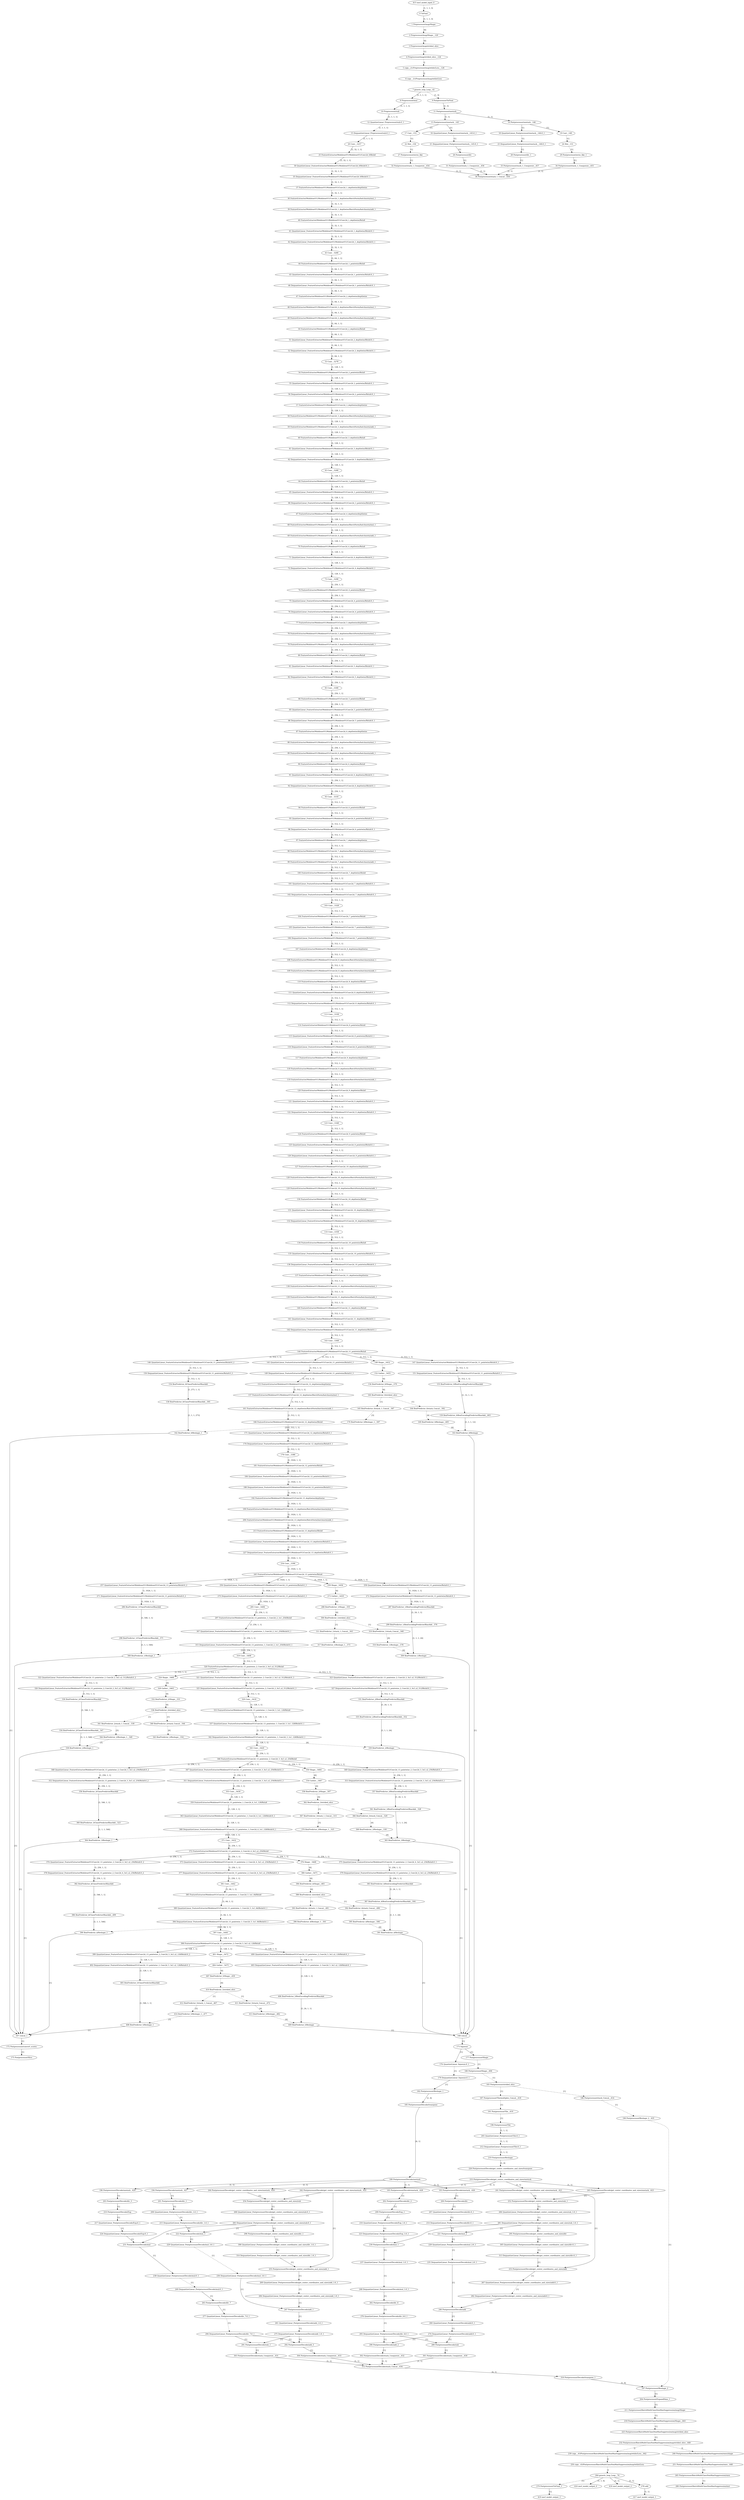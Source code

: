 strict digraph  {
"0 ToFloat" [id=0, type=Cast];
"1 Preprocessor/map/Shape" [id=1, type=Shape];
"2 Preprocessor/map/Shape__120" [id=2, type=Cast];
"3 Preprocessor/map/strided_slice" [id=3, type=Slice];
"4 Preprocessor/map/strided_slice__124" [id=4, type=Squeeze];
"5 copy__21/Preprocessor/map/while/Less__126" [id=5, type=Cast];
"6 copy__21/Preprocessor/map/while/Less" [id=6, type=Less];
"7 generic_loop_Loop__42" [id=7, type=Loop];
"8 Preprocessor/mul" [id=8, type=Mul];
"9 Postprocessor/ToFloat" [id=9, type=Cast];
"10 Preprocessor/sub" [id=10, type=Sub];
"11 Postprocessor/unstack" [id=11, type=Split];
"12 QuantizeLinear_Preprocessor/sub^0_1" [id=12, label="12 QuantizeLinear_Preprocessor/sub:0_1", type=QuantizeLinear];
"13 Postprocessor/unstack__145" [id=13, type=Squeeze];
"14 Postprocessor/unstack__146" [id=14, type=Squeeze];
"15 DequantizeLinear_Preprocessor/sub^0_1" [id=15, label="15 DequantizeLinear_Preprocessor/sub:0_1", type=DequantizeLinear];
"16 QuantizeLinear_Postprocessor/unstack__145^0_1" [id=16, label="16 QuantizeLinear_Postprocessor/unstack__145:0_1", type=QuantizeLinear];
"17 Cast__153" [id=17, type=Cast];
"18 QuantizeLinear_Postprocessor/unstack__146^0_1" [id=18, label="18 QuantizeLinear_Postprocessor/unstack__146:0_1", type=QuantizeLinear];
"19 Cast__148" [id=19, type=Cast];
"20 Conv__5257" [id=20, type=Conv];
"21 DequantizeLinear_Postprocessor/unstack__145^0_1" [id=21, label="21 DequantizeLinear_Postprocessor/unstack__145:0_1", type=DequantizeLinear];
"22 Mul__156" [id=22, type=Mul];
"23 DequantizeLinear_Postprocessor/unstack__146^0_1" [id=23, label="23 DequantizeLinear_Postprocessor/unstack__146:0_1", type=DequantizeLinear];
"24 Mul__151" [id=24, type=Mul];
"25 FeatureExtractor/MobilenetV1/MobilenetV1/Conv2d_0/Relu6" [id=25, type=Clip];
"26 Postprocessor/div" [id=26, type=Mul];
"27 Postprocessor/zeros_like" [id=27, type=Cast];
"28 Postprocessor/div_1" [id=28, type=Mul];
"29 Postprocessor/zeros_like_1" [id=29, type=Cast];
"30 QuantizeLinear_FeatureExtractor/MobilenetV1/MobilenetV1/Conv2d_0/Relu6^0_1" [id=30, label="30 QuantizeLinear_FeatureExtractor/MobilenetV1/MobilenetV1/Conv2d_0/Relu6:0_1", type=QuantizeLinear];
"31 Postprocessor/stack_1_Unsqueeze__456" [id=31, type=Unsqueeze];
"32 Postprocessor/stack_1_Unsqueeze__454" [id=32, type=Unsqueeze];
"33 Postprocessor/stack_1_Unsqueeze__457" [id=33, type=Unsqueeze];
"34 Postprocessor/stack_1_Unsqueeze__455" [id=34, type=Unsqueeze];
"35 DequantizeLinear_FeatureExtractor/MobilenetV1/MobilenetV1/Conv2d_0/Relu6^0_1" [id=35, label="35 DequantizeLinear_FeatureExtractor/MobilenetV1/MobilenetV1/Conv2d_0/Relu6:0_1", type=DequantizeLinear];
"36 Postprocessor/stack_1_Concat__458" [id=36, type=Concat];
"37 FeatureExtractor/MobilenetV1/MobilenetV1/Conv2d_1_depthwise/depthwise" [id=37, type=Conv];
"38 FeatureExtractor/MobilenetV1/MobilenetV1/Conv2d_1_depthwise/BatchNorm/batchnorm/mul_1" [id=38, type=Mul];
"39 FeatureExtractor/MobilenetV1/MobilenetV1/Conv2d_1_depthwise/BatchNorm/batchnorm/add_1" [id=39, type=Add];
"40 FeatureExtractor/MobilenetV1/MobilenetV1/Conv2d_1_depthwise/Relu6" [id=40, type=Clip];
"41 QuantizeLinear_FeatureExtractor/MobilenetV1/MobilenetV1/Conv2d_1_depthwise/Relu6^0_1" [id=41, label="41 QuantizeLinear_FeatureExtractor/MobilenetV1/MobilenetV1/Conv2d_1_depthwise/Relu6:0_1", type=QuantizeLinear];
"42 DequantizeLinear_FeatureExtractor/MobilenetV1/MobilenetV1/Conv2d_1_depthwise/Relu6^0_1" [id=42, label="42 DequantizeLinear_FeatureExtractor/MobilenetV1/MobilenetV1/Conv2d_1_depthwise/Relu6:0_1", type=DequantizeLinear];
"43 Conv__5268" [id=43, type=Conv];
"44 FeatureExtractor/MobilenetV1/MobilenetV1/Conv2d_1_pointwise/Relu6" [id=44, type=Clip];
"45 QuantizeLinear_FeatureExtractor/MobilenetV1/MobilenetV1/Conv2d_1_pointwise/Relu6^0_1" [id=45, label="45 QuantizeLinear_FeatureExtractor/MobilenetV1/MobilenetV1/Conv2d_1_pointwise/Relu6:0_1", type=QuantizeLinear];
"46 DequantizeLinear_FeatureExtractor/MobilenetV1/MobilenetV1/Conv2d_1_pointwise/Relu6^0_1" [id=46, label="46 DequantizeLinear_FeatureExtractor/MobilenetV1/MobilenetV1/Conv2d_1_pointwise/Relu6:0_1", type=DequantizeLinear];
"47 FeatureExtractor/MobilenetV1/MobilenetV1/Conv2d_2_depthwise/depthwise" [id=47, type=Conv];
"48 FeatureExtractor/MobilenetV1/MobilenetV1/Conv2d_2_depthwise/BatchNorm/batchnorm/mul_1" [id=48, type=Mul];
"49 FeatureExtractor/MobilenetV1/MobilenetV1/Conv2d_2_depthwise/BatchNorm/batchnorm/add_1" [id=49, type=Add];
"50 FeatureExtractor/MobilenetV1/MobilenetV1/Conv2d_2_depthwise/Relu6" [id=50, type=Clip];
"51 QuantizeLinear_FeatureExtractor/MobilenetV1/MobilenetV1/Conv2d_2_depthwise/Relu6^0_1" [id=51, label="51 QuantizeLinear_FeatureExtractor/MobilenetV1/MobilenetV1/Conv2d_2_depthwise/Relu6:0_1", type=QuantizeLinear];
"52 DequantizeLinear_FeatureExtractor/MobilenetV1/MobilenetV1/Conv2d_2_depthwise/Relu6^0_1" [id=52, label="52 DequantizeLinear_FeatureExtractor/MobilenetV1/MobilenetV1/Conv2d_2_depthwise/Relu6:0_1", type=DequantizeLinear];
"53 Conv__5278" [id=53, type=Conv];
"54 FeatureExtractor/MobilenetV1/MobilenetV1/Conv2d_2_pointwise/Relu6" [id=54, type=Clip];
"55 QuantizeLinear_FeatureExtractor/MobilenetV1/MobilenetV1/Conv2d_2_pointwise/Relu6^0_1" [id=55, label="55 QuantizeLinear_FeatureExtractor/MobilenetV1/MobilenetV1/Conv2d_2_pointwise/Relu6:0_1", type=QuantizeLinear];
"56 DequantizeLinear_FeatureExtractor/MobilenetV1/MobilenetV1/Conv2d_2_pointwise/Relu6^0_1" [id=56, label="56 DequantizeLinear_FeatureExtractor/MobilenetV1/MobilenetV1/Conv2d_2_pointwise/Relu6:0_1", type=DequantizeLinear];
"57 FeatureExtractor/MobilenetV1/MobilenetV1/Conv2d_3_depthwise/depthwise" [id=57, type=Conv];
"58 FeatureExtractor/MobilenetV1/MobilenetV1/Conv2d_3_depthwise/BatchNorm/batchnorm/mul_1" [id=58, type=Mul];
"59 FeatureExtractor/MobilenetV1/MobilenetV1/Conv2d_3_depthwise/BatchNorm/batchnorm/add_1" [id=59, type=Add];
"60 FeatureExtractor/MobilenetV1/MobilenetV1/Conv2d_3_depthwise/Relu6" [id=60, type=Clip];
"61 QuantizeLinear_FeatureExtractor/MobilenetV1/MobilenetV1/Conv2d_3_depthwise/Relu6^0_1" [id=61, label="61 QuantizeLinear_FeatureExtractor/MobilenetV1/MobilenetV1/Conv2d_3_depthwise/Relu6:0_1", type=QuantizeLinear];
"62 DequantizeLinear_FeatureExtractor/MobilenetV1/MobilenetV1/Conv2d_3_depthwise/Relu6^0_1" [id=62, label="62 DequantizeLinear_FeatureExtractor/MobilenetV1/MobilenetV1/Conv2d_3_depthwise/Relu6:0_1", type=DequantizeLinear];
"63 Conv__5288" [id=63, type=Conv];
"64 FeatureExtractor/MobilenetV1/MobilenetV1/Conv2d_3_pointwise/Relu6" [id=64, type=Clip];
"65 QuantizeLinear_FeatureExtractor/MobilenetV1/MobilenetV1/Conv2d_3_pointwise/Relu6^0_1" [id=65, label="65 QuantizeLinear_FeatureExtractor/MobilenetV1/MobilenetV1/Conv2d_3_pointwise/Relu6:0_1", type=QuantizeLinear];
"66 DequantizeLinear_FeatureExtractor/MobilenetV1/MobilenetV1/Conv2d_3_pointwise/Relu6^0_1" [id=66, label="66 DequantizeLinear_FeatureExtractor/MobilenetV1/MobilenetV1/Conv2d_3_pointwise/Relu6:0_1", type=DequantizeLinear];
"67 FeatureExtractor/MobilenetV1/MobilenetV1/Conv2d_4_depthwise/depthwise" [id=67, type=Conv];
"68 FeatureExtractor/MobilenetV1/MobilenetV1/Conv2d_4_depthwise/BatchNorm/batchnorm/mul_1" [id=68, type=Mul];
"69 FeatureExtractor/MobilenetV1/MobilenetV1/Conv2d_4_depthwise/BatchNorm/batchnorm/add_1" [id=69, type=Add];
"70 FeatureExtractor/MobilenetV1/MobilenetV1/Conv2d_4_depthwise/Relu6" [id=70, type=Clip];
"71 QuantizeLinear_FeatureExtractor/MobilenetV1/MobilenetV1/Conv2d_4_depthwise/Relu6^0_1" [id=71, label="71 QuantizeLinear_FeatureExtractor/MobilenetV1/MobilenetV1/Conv2d_4_depthwise/Relu6:0_1", type=QuantizeLinear];
"72 DequantizeLinear_FeatureExtractor/MobilenetV1/MobilenetV1/Conv2d_4_depthwise/Relu6^0_1" [id=72, label="72 DequantizeLinear_FeatureExtractor/MobilenetV1/MobilenetV1/Conv2d_4_depthwise/Relu6:0_1", type=DequantizeLinear];
"73 Conv__5298" [id=73, type=Conv];
"74 FeatureExtractor/MobilenetV1/MobilenetV1/Conv2d_4_pointwise/Relu6" [id=74, type=Clip];
"75 QuantizeLinear_FeatureExtractor/MobilenetV1/MobilenetV1/Conv2d_4_pointwise/Relu6^0_1" [id=75, label="75 QuantizeLinear_FeatureExtractor/MobilenetV1/MobilenetV1/Conv2d_4_pointwise/Relu6:0_1", type=QuantizeLinear];
"76 DequantizeLinear_FeatureExtractor/MobilenetV1/MobilenetV1/Conv2d_4_pointwise/Relu6^0_1" [id=76, label="76 DequantizeLinear_FeatureExtractor/MobilenetV1/MobilenetV1/Conv2d_4_pointwise/Relu6:0_1", type=DequantizeLinear];
"77 FeatureExtractor/MobilenetV1/MobilenetV1/Conv2d_5_depthwise/depthwise" [id=77, type=Conv];
"78 FeatureExtractor/MobilenetV1/MobilenetV1/Conv2d_5_depthwise/BatchNorm/batchnorm/mul_1" [id=78, type=Mul];
"79 FeatureExtractor/MobilenetV1/MobilenetV1/Conv2d_5_depthwise/BatchNorm/batchnorm/add_1" [id=79, type=Add];
"80 FeatureExtractor/MobilenetV1/MobilenetV1/Conv2d_5_depthwise/Relu6" [id=80, type=Clip];
"81 QuantizeLinear_FeatureExtractor/MobilenetV1/MobilenetV1/Conv2d_5_depthwise/Relu6^0_1" [id=81, label="81 QuantizeLinear_FeatureExtractor/MobilenetV1/MobilenetV1/Conv2d_5_depthwise/Relu6:0_1", type=QuantizeLinear];
"82 DequantizeLinear_FeatureExtractor/MobilenetV1/MobilenetV1/Conv2d_5_depthwise/Relu6^0_1" [id=82, label="82 DequantizeLinear_FeatureExtractor/MobilenetV1/MobilenetV1/Conv2d_5_depthwise/Relu6:0_1", type=DequantizeLinear];
"83 Conv__5308" [id=83, type=Conv];
"84 FeatureExtractor/MobilenetV1/MobilenetV1/Conv2d_5_pointwise/Relu6" [id=84, type=Clip];
"85 QuantizeLinear_FeatureExtractor/MobilenetV1/MobilenetV1/Conv2d_5_pointwise/Relu6^0_1" [id=85, label="85 QuantizeLinear_FeatureExtractor/MobilenetV1/MobilenetV1/Conv2d_5_pointwise/Relu6:0_1", type=QuantizeLinear];
"86 DequantizeLinear_FeatureExtractor/MobilenetV1/MobilenetV1/Conv2d_5_pointwise/Relu6^0_1" [id=86, label="86 DequantizeLinear_FeatureExtractor/MobilenetV1/MobilenetV1/Conv2d_5_pointwise/Relu6:0_1", type=DequantizeLinear];
"87 FeatureExtractor/MobilenetV1/MobilenetV1/Conv2d_6_depthwise/depthwise" [id=87, type=Conv];
"88 FeatureExtractor/MobilenetV1/MobilenetV1/Conv2d_6_depthwise/BatchNorm/batchnorm/mul_1" [id=88, type=Mul];
"89 FeatureExtractor/MobilenetV1/MobilenetV1/Conv2d_6_depthwise/BatchNorm/batchnorm/add_1" [id=89, type=Add];
"90 FeatureExtractor/MobilenetV1/MobilenetV1/Conv2d_6_depthwise/Relu6" [id=90, type=Clip];
"91 QuantizeLinear_FeatureExtractor/MobilenetV1/MobilenetV1/Conv2d_6_depthwise/Relu6^0_1" [id=91, label="91 QuantizeLinear_FeatureExtractor/MobilenetV1/MobilenetV1/Conv2d_6_depthwise/Relu6:0_1", type=QuantizeLinear];
"92 DequantizeLinear_FeatureExtractor/MobilenetV1/MobilenetV1/Conv2d_6_depthwise/Relu6^0_1" [id=92, label="92 DequantizeLinear_FeatureExtractor/MobilenetV1/MobilenetV1/Conv2d_6_depthwise/Relu6:0_1", type=DequantizeLinear];
"93 Conv__5318" [id=93, type=Conv];
"94 FeatureExtractor/MobilenetV1/MobilenetV1/Conv2d_6_pointwise/Relu6" [id=94, type=Clip];
"95 QuantizeLinear_FeatureExtractor/MobilenetV1/MobilenetV1/Conv2d_6_pointwise/Relu6^0_1" [id=95, label="95 QuantizeLinear_FeatureExtractor/MobilenetV1/MobilenetV1/Conv2d_6_pointwise/Relu6:0_1", type=QuantizeLinear];
"96 DequantizeLinear_FeatureExtractor/MobilenetV1/MobilenetV1/Conv2d_6_pointwise/Relu6^0_1" [id=96, label="96 DequantizeLinear_FeatureExtractor/MobilenetV1/MobilenetV1/Conv2d_6_pointwise/Relu6:0_1", type=DequantizeLinear];
"97 FeatureExtractor/MobilenetV1/MobilenetV1/Conv2d_7_depthwise/depthwise" [id=97, type=Conv];
"98 FeatureExtractor/MobilenetV1/MobilenetV1/Conv2d_7_depthwise/BatchNorm/batchnorm/mul_1" [id=98, type=Mul];
"99 FeatureExtractor/MobilenetV1/MobilenetV1/Conv2d_7_depthwise/BatchNorm/batchnorm/add_1" [id=99, type=Add];
"100 FeatureExtractor/MobilenetV1/MobilenetV1/Conv2d_7_depthwise/Relu6" [id=100, type=Clip];
"101 QuantizeLinear_FeatureExtractor/MobilenetV1/MobilenetV1/Conv2d_7_depthwise/Relu6^0_1" [id=101, label="101 QuantizeLinear_FeatureExtractor/MobilenetV1/MobilenetV1/Conv2d_7_depthwise/Relu6:0_1", type=QuantizeLinear];
"102 DequantizeLinear_FeatureExtractor/MobilenetV1/MobilenetV1/Conv2d_7_depthwise/Relu6^0_1" [id=102, label="102 DequantizeLinear_FeatureExtractor/MobilenetV1/MobilenetV1/Conv2d_7_depthwise/Relu6:0_1", type=DequantizeLinear];
"103 Conv__5328" [id=103, type=Conv];
"104 FeatureExtractor/MobilenetV1/MobilenetV1/Conv2d_7_pointwise/Relu6" [id=104, type=Clip];
"105 QuantizeLinear_FeatureExtractor/MobilenetV1/MobilenetV1/Conv2d_7_pointwise/Relu6^0_1" [id=105, label="105 QuantizeLinear_FeatureExtractor/MobilenetV1/MobilenetV1/Conv2d_7_pointwise/Relu6:0_1", type=QuantizeLinear];
"106 DequantizeLinear_FeatureExtractor/MobilenetV1/MobilenetV1/Conv2d_7_pointwise/Relu6^0_1" [id=106, label="106 DequantizeLinear_FeatureExtractor/MobilenetV1/MobilenetV1/Conv2d_7_pointwise/Relu6:0_1", type=DequantizeLinear];
"107 FeatureExtractor/MobilenetV1/MobilenetV1/Conv2d_8_depthwise/depthwise" [id=107, type=Conv];
"108 FeatureExtractor/MobilenetV1/MobilenetV1/Conv2d_8_depthwise/BatchNorm/batchnorm/mul_1" [id=108, type=Mul];
"109 FeatureExtractor/MobilenetV1/MobilenetV1/Conv2d_8_depthwise/BatchNorm/batchnorm/add_1" [id=109, type=Add];
"110 FeatureExtractor/MobilenetV1/MobilenetV1/Conv2d_8_depthwise/Relu6" [id=110, type=Clip];
"111 QuantizeLinear_FeatureExtractor/MobilenetV1/MobilenetV1/Conv2d_8_depthwise/Relu6^0_1" [id=111, label="111 QuantizeLinear_FeatureExtractor/MobilenetV1/MobilenetV1/Conv2d_8_depthwise/Relu6:0_1", type=QuantizeLinear];
"112 DequantizeLinear_FeatureExtractor/MobilenetV1/MobilenetV1/Conv2d_8_depthwise/Relu6^0_1" [id=112, label="112 DequantizeLinear_FeatureExtractor/MobilenetV1/MobilenetV1/Conv2d_8_depthwise/Relu6:0_1", type=DequantizeLinear];
"113 Conv__5338" [id=113, type=Conv];
"114 FeatureExtractor/MobilenetV1/MobilenetV1/Conv2d_8_pointwise/Relu6" [id=114, type=Clip];
"115 QuantizeLinear_FeatureExtractor/MobilenetV1/MobilenetV1/Conv2d_8_pointwise/Relu6^0_1" [id=115, label="115 QuantizeLinear_FeatureExtractor/MobilenetV1/MobilenetV1/Conv2d_8_pointwise/Relu6:0_1", type=QuantizeLinear];
"116 DequantizeLinear_FeatureExtractor/MobilenetV1/MobilenetV1/Conv2d_8_pointwise/Relu6^0_1" [id=116, label="116 DequantizeLinear_FeatureExtractor/MobilenetV1/MobilenetV1/Conv2d_8_pointwise/Relu6:0_1", type=DequantizeLinear];
"117 FeatureExtractor/MobilenetV1/MobilenetV1/Conv2d_9_depthwise/depthwise" [id=117, type=Conv];
"118 FeatureExtractor/MobilenetV1/MobilenetV1/Conv2d_9_depthwise/BatchNorm/batchnorm/mul_1" [id=118, type=Mul];
"119 FeatureExtractor/MobilenetV1/MobilenetV1/Conv2d_9_depthwise/BatchNorm/batchnorm/add_1" [id=119, type=Add];
"120 FeatureExtractor/MobilenetV1/MobilenetV1/Conv2d_9_depthwise/Relu6" [id=120, type=Clip];
"121 QuantizeLinear_FeatureExtractor/MobilenetV1/MobilenetV1/Conv2d_9_depthwise/Relu6^0_1" [id=121, label="121 QuantizeLinear_FeatureExtractor/MobilenetV1/MobilenetV1/Conv2d_9_depthwise/Relu6:0_1", type=QuantizeLinear];
"122 DequantizeLinear_FeatureExtractor/MobilenetV1/MobilenetV1/Conv2d_9_depthwise/Relu6^0_1" [id=122, label="122 DequantizeLinear_FeatureExtractor/MobilenetV1/MobilenetV1/Conv2d_9_depthwise/Relu6:0_1", type=DequantizeLinear];
"123 Conv__5348" [id=123, type=Conv];
"124 FeatureExtractor/MobilenetV1/MobilenetV1/Conv2d_9_pointwise/Relu6" [id=124, type=Clip];
"125 QuantizeLinear_FeatureExtractor/MobilenetV1/MobilenetV1/Conv2d_9_pointwise/Relu6^0_1" [id=125, label="125 QuantizeLinear_FeatureExtractor/MobilenetV1/MobilenetV1/Conv2d_9_pointwise/Relu6:0_1", type=QuantizeLinear];
"126 DequantizeLinear_FeatureExtractor/MobilenetV1/MobilenetV1/Conv2d_9_pointwise/Relu6^0_1" [id=126, label="126 DequantizeLinear_FeatureExtractor/MobilenetV1/MobilenetV1/Conv2d_9_pointwise/Relu6:0_1", type=DequantizeLinear];
"127 FeatureExtractor/MobilenetV1/MobilenetV1/Conv2d_10_depthwise/depthwise" [id=127, type=Conv];
"128 FeatureExtractor/MobilenetV1/MobilenetV1/Conv2d_10_depthwise/BatchNorm/batchnorm/mul_1" [id=128, type=Mul];
"129 FeatureExtractor/MobilenetV1/MobilenetV1/Conv2d_10_depthwise/BatchNorm/batchnorm/add_1" [id=129, type=Add];
"130 FeatureExtractor/MobilenetV1/MobilenetV1/Conv2d_10_depthwise/Relu6" [id=130, type=Clip];
"131 QuantizeLinear_FeatureExtractor/MobilenetV1/MobilenetV1/Conv2d_10_depthwise/Relu6^0_1" [id=131, label="131 QuantizeLinear_FeatureExtractor/MobilenetV1/MobilenetV1/Conv2d_10_depthwise/Relu6:0_1", type=QuantizeLinear];
"132 DequantizeLinear_FeatureExtractor/MobilenetV1/MobilenetV1/Conv2d_10_depthwise/Relu6^0_1" [id=132, label="132 DequantizeLinear_FeatureExtractor/MobilenetV1/MobilenetV1/Conv2d_10_depthwise/Relu6:0_1", type=DequantizeLinear];
"133 Conv__5358" [id=133, type=Conv];
"134 FeatureExtractor/MobilenetV1/MobilenetV1/Conv2d_10_pointwise/Relu6" [id=134, type=Clip];
"135 QuantizeLinear_FeatureExtractor/MobilenetV1/MobilenetV1/Conv2d_10_pointwise/Relu6^0_1" [id=135, label="135 QuantizeLinear_FeatureExtractor/MobilenetV1/MobilenetV1/Conv2d_10_pointwise/Relu6:0_1", type=QuantizeLinear];
"136 DequantizeLinear_FeatureExtractor/MobilenetV1/MobilenetV1/Conv2d_10_pointwise/Relu6^0_1" [id=136, label="136 DequantizeLinear_FeatureExtractor/MobilenetV1/MobilenetV1/Conv2d_10_pointwise/Relu6:0_1", type=DequantizeLinear];
"137 FeatureExtractor/MobilenetV1/MobilenetV1/Conv2d_11_depthwise/depthwise" [id=137, type=Conv];
"138 FeatureExtractor/MobilenetV1/MobilenetV1/Conv2d_11_depthwise/BatchNorm/batchnorm/mul_1" [id=138, type=Mul];
"139 FeatureExtractor/MobilenetV1/MobilenetV1/Conv2d_11_depthwise/BatchNorm/batchnorm/add_1" [id=139, type=Add];
"140 FeatureExtractor/MobilenetV1/MobilenetV1/Conv2d_11_depthwise/Relu6" [id=140, type=Clip];
"141 QuantizeLinear_FeatureExtractor/MobilenetV1/MobilenetV1/Conv2d_11_depthwise/Relu6^0_1" [id=141, label="141 QuantizeLinear_FeatureExtractor/MobilenetV1/MobilenetV1/Conv2d_11_depthwise/Relu6:0_1", type=QuantizeLinear];
"142 DequantizeLinear_FeatureExtractor/MobilenetV1/MobilenetV1/Conv2d_11_depthwise/Relu6^0_1" [id=142, label="142 DequantizeLinear_FeatureExtractor/MobilenetV1/MobilenetV1/Conv2d_11_depthwise/Relu6:0_1", type=DequantizeLinear];
"143 Conv__5368" [id=143, type=Conv];
"144 FeatureExtractor/MobilenetV1/MobilenetV1/Conv2d_11_pointwise/Relu6" [id=144, type=Clip];
"145 QuantizeLinear_FeatureExtractor/MobilenetV1/MobilenetV1/Conv2d_11_pointwise/Relu6^0_3" [id=145, label="145 QuantizeLinear_FeatureExtractor/MobilenetV1/MobilenetV1/Conv2d_11_pointwise/Relu6:0_3", type=QuantizeLinear];
"146 QuantizeLinear_FeatureExtractor/MobilenetV1/MobilenetV1/Conv2d_11_pointwise/Relu6^0_2" [id=146, label="146 QuantizeLinear_FeatureExtractor/MobilenetV1/MobilenetV1/Conv2d_11_pointwise/Relu6:0_2", type=QuantizeLinear];
"147 QuantizeLinear_FeatureExtractor/MobilenetV1/MobilenetV1/Conv2d_11_pointwise/Relu6^0_1" [id=147, label="147 QuantizeLinear_FeatureExtractor/MobilenetV1/MobilenetV1/Conv2d_11_pointwise/Relu6:0_1", type=QuantizeLinear];
"148 Shape__5452" [id=148, type=Shape];
"149 DequantizeLinear_FeatureExtractor/MobilenetV1/MobilenetV1/Conv2d_11_pointwise/Relu6^0_3" [id=149, label="149 DequantizeLinear_FeatureExtractor/MobilenetV1/MobilenetV1/Conv2d_11_pointwise/Relu6:0_3", type=DequantizeLinear];
"150 DequantizeLinear_FeatureExtractor/MobilenetV1/MobilenetV1/Conv2d_11_pointwise/Relu6^0_2" [id=150, label="150 DequantizeLinear_FeatureExtractor/MobilenetV1/MobilenetV1/Conv2d_11_pointwise/Relu6:0_2", type=DequantizeLinear];
"151 DequantizeLinear_FeatureExtractor/MobilenetV1/MobilenetV1/Conv2d_11_pointwise/Relu6^0_1" [id=151, label="151 DequantizeLinear_FeatureExtractor/MobilenetV1/MobilenetV1/Conv2d_11_pointwise/Relu6:0_1", type=DequantizeLinear];
"152 Gather__5455" [id=152, type=Gather];
"153 FeatureExtractor/MobilenetV1/MobilenetV1/Conv2d_12_depthwise/depthwise" [id=153, type=Conv];
"154 BoxPredictor_0/ClassPredictor/BiasAdd" [id=154, type=Conv];
"155 BoxPredictor_0/BoxEncodingPredictor/BiasAdd" [id=155, type=Conv];
"156 BoxPredictor_0/Shape__579" [id=156, type=Cast];
"157 FeatureExtractor/MobilenetV1/MobilenetV1/Conv2d_12_depthwise/BatchNorm/batchnorm/mul_1" [id=157, type=Mul];
"158 BoxPredictor_0/ClassPredictor/BiasAdd__595" [id=158, type=Transpose];
"159 BoxPredictor_0/BoxEncodingPredictor/BiasAdd__603" [id=159, type=Transpose];
"160 BoxPredictor_0/strided_slice" [id=160, type=Slice];
"161 FeatureExtractor/MobilenetV1/MobilenetV1/Conv2d_12_depthwise/BatchNorm/batchnorm/add_1" [id=161, type=Add];
"162 BoxPredictor_0/Reshape_1" [id=162, type=Reshape];
"163 BoxPredictor_0/Reshape" [id=163, type=Reshape];
"164 BoxPredictor_0/stack_Concat__592" [id=164, type=Concat];
"165 BoxPredictor_0/stack_1_Concat__587" [id=165, type=Concat];
"166 FeatureExtractor/MobilenetV1/MobilenetV1/Conv2d_12_depthwise/Relu6" [id=166, type=Clip];
"167 concat_1" [id=167, type=Concat];
"168 concat" [id=168, type=Concat];
"169 BoxPredictor_0/Reshape__605" [id=169, type=Cast];
"170 BoxPredictor_0/Reshape_1__597" [id=170, type=Cast];
"171 QuantizeLinear_FeatureExtractor/MobilenetV1/MobilenetV1/Conv2d_12_depthwise/Relu6^0_1" [id=171, label="171 QuantizeLinear_FeatureExtractor/MobilenetV1/MobilenetV1/Conv2d_12_depthwise/Relu6:0_1", type=QuantizeLinear];
"172 Postprocessor/convert_scores" [id=172, type=Sigmoid];
"173 Squeeze" [id=173, type=Squeeze];
"174 DequantizeLinear_FeatureExtractor/MobilenetV1/MobilenetV1/Conv2d_12_depthwise/Relu6^0_1" [id=174, label="174 DequantizeLinear_FeatureExtractor/MobilenetV1/MobilenetV1/Conv2d_12_depthwise/Relu6:0_1", type=DequantizeLinear];
"175 Postprocessor/Slice" [id=175, type=Slice];
"176 QuantizeLinear_Squeeze^0_1" [id=176, label="176 QuantizeLinear_Squeeze:0_1", type=QuantizeLinear];
"177 Postprocessor/Shape" [id=177, type=Shape];
"178 Conv__5386" [id=178, type=Conv];
"179 DequantizeLinear_Squeeze^0_1" [id=179, label="179 DequantizeLinear_Squeeze:0_1", type=DequantizeLinear];
"180 Postprocessor/Shape__606" [id=180, type=Cast];
"181 FeatureExtractor/MobilenetV1/MobilenetV1/Conv2d_12_pointwise/Relu6" [id=181, type=Clip];
"182 Postprocessor/Reshape_1" [id=182, type=Reshape];
"183 Postprocessor/strided_slice" [id=183, type=Slice];
"184 QuantizeLinear_FeatureExtractor/MobilenetV1/MobilenetV1/Conv2d_12_pointwise/Relu6^0_1" [id=184, label="184 QuantizeLinear_FeatureExtractor/MobilenetV1/MobilenetV1/Conv2d_12_pointwise/Relu6:0_1", type=QuantizeLinear];
"185 Postprocessor/Decode/transpose" [id=185, type=Transpose];
"186 Postprocessor/stack_Concat__614" [id=186, type=Concat];
"187 Postprocessor/Tile/multiples_Concat__618" [id=187, type=Concat];
"188 DequantizeLinear_FeatureExtractor/MobilenetV1/MobilenetV1/Conv2d_12_pointwise/Relu6^0_1" [id=188, label="188 DequantizeLinear_FeatureExtractor/MobilenetV1/MobilenetV1/Conv2d_12_pointwise/Relu6:0_1", type=DequantizeLinear];
"189 Postprocessor/Decode/unstack" [id=189, type=Split];
"190 Postprocessor/Reshape_2__635" [id=190, type=Cast];
"191 Postprocessor/Tile__619" [id=191, type=Cast];
"192 FeatureExtractor/MobilenetV1/MobilenetV1/Conv2d_13_depthwise/depthwise" [id=192, type=Conv];
"193 Postprocessor/Decode/unstack__626" [id=193, type=Squeeze];
"194 Postprocessor/Decode/unstack__627" [id=194, type=Squeeze];
"195 Postprocessor/Decode/unstack__628" [id=195, type=Squeeze];
"196 Postprocessor/Decode/unstack__629" [id=196, type=Squeeze];
"197 Postprocessor/Reshape_2" [id=197, type=Reshape];
"198 Postprocessor/Tile" [id=198, type=Tile];
"199 FeatureExtractor/MobilenetV1/MobilenetV1/Conv2d_13_depthwise/BatchNorm/batchnorm/mul_1" [id=199, type=Mul];
"200 Postprocessor/Decode/div" [id=200, type=Mul];
"201 Postprocessor/Decode/div_1" [id=201, type=Mul];
"202 Postprocessor/Decode/div_2" [id=202, type=Mul];
"203 Postprocessor/Decode/div_3" [id=203, type=Mul];
"204 Postprocessor/ExpandDims_1" [id=204, type=Unsqueeze];
"205 QuantizeLinear_Postprocessor/Tile^0_1" [id=205, label="205 QuantizeLinear_Postprocessor/Tile:0_1", type=QuantizeLinear];
"206 FeatureExtractor/MobilenetV1/MobilenetV1/Conv2d_13_depthwise/BatchNorm/batchnorm/add_1" [id=206, type=Add];
"207 QuantizeLinear_Postprocessor/Decode/div^0_1" [id=207, label="207 QuantizeLinear_Postprocessor/Decode/div:0_1", type=QuantizeLinear];
"208 QuantizeLinear_Postprocessor/Decode/div_1^0_1" [id=208, label="208 QuantizeLinear_Postprocessor/Decode/div_1:0_1", type=QuantizeLinear];
"209 Postprocessor/Decode/Exp_1" [id=209, type=Exp];
"210 Postprocessor/Decode/Exp" [id=210, type=Exp];
"211 Postprocessor/BatchMultiClassNonMaxSuppression/map/Shape" [id=211, type=Shape];
"212 DequantizeLinear_Postprocessor/Tile^0_1" [id=212, label="212 DequantizeLinear_Postprocessor/Tile:0_1", type=DequantizeLinear];
"213 FeatureExtractor/MobilenetV1/MobilenetV1/Conv2d_13_depthwise/Relu6" [id=213, type=Clip];
"214 DequantizeLinear_Postprocessor/Decode/div^0_1" [id=214, label="214 DequantizeLinear_Postprocessor/Decode/div:0_1", type=DequantizeLinear];
"215 DequantizeLinear_Postprocessor/Decode/div_1^0_1" [id=215, label="215 DequantizeLinear_Postprocessor/Decode/div_1:0_1", type=DequantizeLinear];
"216 QuantizeLinear_Postprocessor/Decode/Exp_1^0_1" [id=216, label="216 QuantizeLinear_Postprocessor/Decode/Exp_1:0_1", type=QuantizeLinear];
"217 QuantizeLinear_Postprocessor/Decode/Exp^0_1" [id=217, label="217 QuantizeLinear_Postprocessor/Decode/Exp:0_1", type=QuantizeLinear];
"218 Postprocessor/BatchMultiClassNonMaxSuppression/Shape__643" [id=218, type=Cast];
"219 Postprocessor/Reshape" [id=219, type=Reshape];
"220 QuantizeLinear_FeatureExtractor/MobilenetV1/MobilenetV1/Conv2d_13_depthwise/Relu6^0_1" [id=220, label="220 QuantizeLinear_FeatureExtractor/MobilenetV1/MobilenetV1/Conv2d_13_depthwise/Relu6:0_1", type=QuantizeLinear];
"221 Postprocessor/Decode/mul_2" [id=221, type=Mul];
"222 Postprocessor/Decode/mul_3" [id=222, type=Mul];
"223 DequantizeLinear_Postprocessor/Decode/Exp_1^0_1" [id=223, label="223 DequantizeLinear_Postprocessor/Decode/Exp_1:0_1", type=DequantizeLinear];
"224 DequantizeLinear_Postprocessor/Decode/Exp^0_1" [id=224, label="224 DequantizeLinear_Postprocessor/Decode/Exp:0_1", type=DequantizeLinear];
"225 Postprocessor/BatchMultiClassNonMaxSuppression/map/strided_slice" [id=225, type=Slice];
"226 Postprocessor/Decode/get_center_coordinates_and_sizes/transpose" [id=226, type=Transpose];
"227 DequantizeLinear_FeatureExtractor/MobilenetV1/MobilenetV1/Conv2d_13_depthwise/Relu6^0_1" [id=227, label="227 DequantizeLinear_FeatureExtractor/MobilenetV1/MobilenetV1/Conv2d_13_depthwise/Relu6:0_1", type=DequantizeLinear];
"228 QuantizeLinear_Postprocessor/Decode/mul_2^0_1" [id=228, label="228 QuantizeLinear_Postprocessor/Decode/mul_2:0_1", type=QuantizeLinear];
"229 QuantizeLinear_Postprocessor/Decode/mul_3^0_1" [id=229, label="229 QuantizeLinear_Postprocessor/Decode/mul_3:0_1", type=QuantizeLinear];
"230 Postprocessor/Decode/mul_1" [id=230, type=Mul];
"231 Postprocessor/Decode/mul" [id=231, type=Mul];
"232 Postprocessor/BatchMultiClassNonMaxSuppression/map/strided_slice__640" [id=232, type=Squeeze];
"233 Postprocessor/Decode/get_center_coordinates_and_sizes/unstack" [id=233, type=Split];
"234 Conv__5396" [id=234, type=Conv];
"235 DequantizeLinear_Postprocessor/Decode/mul_2^0_1" [id=235, label="235 DequantizeLinear_Postprocessor/Decode/mul_2:0_1", type=DequantizeLinear];
"236 DequantizeLinear_Postprocessor/Decode/mul_3^0_1" [id=236, label="236 DequantizeLinear_Postprocessor/Decode/mul_3:0_1", type=DequantizeLinear];
"237 QuantizeLinear_Postprocessor/Decode/mul_1^0_1" [id=237, label="237 QuantizeLinear_Postprocessor/Decode/mul_1:0_1", type=QuantizeLinear];
"238 QuantizeLinear_Postprocessor/Decode/mul^0_1" [id=238, label="238 QuantizeLinear_Postprocessor/Decode/mul:0_1", type=QuantizeLinear];
"239 copy__43/Postprocessor/BatchMultiClassNonMaxSuppression/map/while/Less__642" [id=239, type=Cast];
"240 Postprocessor/BatchMultiClassNonMaxSuppression/ones/shape" [id=240, type=Unsqueeze];
"241 Postprocessor/Decode/get_center_coordinates_and_sizes/unstack__621" [id=241, type=Squeeze];
"242 Postprocessor/Decode/get_center_coordinates_and_sizes/unstack__622" [id=242, type=Squeeze];
"243 Postprocessor/Decode/get_center_coordinates_and_sizes/unstack__623" [id=243, type=Squeeze];
"244 Postprocessor/Decode/get_center_coordinates_and_sizes/unstack__624" [id=244, type=Squeeze];
"245 FeatureExtractor/MobilenetV1/MobilenetV1/Conv2d_13_pointwise/Relu6" [id=245, type=Clip];
"246 Postprocessor/Decode/add" [id=246, type=Add];
"247 Postprocessor/Decode/add_1" [id=247, type=Add];
"248 DequantizeLinear_Postprocessor/Decode/mul_1^0_1" [id=248, label="248 DequantizeLinear_Postprocessor/Decode/mul_1:0_1", type=DequantizeLinear];
"249 DequantizeLinear_Postprocessor/Decode/mul^0_1" [id=249, label="249 DequantizeLinear_Postprocessor/Decode/mul:0_1", type=DequantizeLinear];
"250 copy__43/Postprocessor/BatchMultiClassNonMaxSuppression/map/while/Less" [id=250, type=Less];
"251 Postprocessor/BatchMultiClassNonMaxSuppression/ones__648" [id=251, type=Cast];
"252 Postprocessor/Decode/get_center_coordinates_and_sizes/sub_1" [id=252, type=Sub];
"253 Postprocessor/Decode/get_center_coordinates_and_sizes/add" [id=253, type=Add];
"254 Postprocessor/Decode/get_center_coordinates_and_sizes/sub" [id=254, type=Sub];
"255 Postprocessor/Decode/get_center_coordinates_and_sizes/add_1" [id=255, type=Add];
"256 QuantizeLinear_FeatureExtractor/MobilenetV1/MobilenetV1/Conv2d_13_pointwise/Relu6^0_3" [id=256, label="256 QuantizeLinear_FeatureExtractor/MobilenetV1/MobilenetV1/Conv2d_13_pointwise/Relu6:0_3", type=QuantizeLinear];
"257 QuantizeLinear_FeatureExtractor/MobilenetV1/MobilenetV1/Conv2d_13_pointwise/Relu6^0_2" [id=257, label="257 QuantizeLinear_FeatureExtractor/MobilenetV1/MobilenetV1/Conv2d_13_pointwise/Relu6:0_2", type=QuantizeLinear];
"258 QuantizeLinear_FeatureExtractor/MobilenetV1/MobilenetV1/Conv2d_13_pointwise/Relu6^0_1" [id=258, label="258 QuantizeLinear_FeatureExtractor/MobilenetV1/MobilenetV1/Conv2d_13_pointwise/Relu6:0_1", type=QuantizeLinear];
"259 Shape__5456" [id=259, type=Shape];
"260 QuantizeLinear_Postprocessor/Decode/add^0_1" [id=260, label="260 QuantizeLinear_Postprocessor/Decode/add:0_1", type=QuantizeLinear];
"261 QuantizeLinear_Postprocessor/Decode/add_1^0_1" [id=261, label="261 QuantizeLinear_Postprocessor/Decode/add_1:0_1", type=QuantizeLinear];
"262 Postprocessor/Decode/div_6" [id=262, type=Mul];
"263 Postprocessor/Decode/div_7" [id=263, type=Mul];
"264 generic_loop_Loop__74" [id=264, type=Loop];
"265 Postprocessor/BatchMultiClassNonMaxSuppression/ones" [id=265, type=Expand];
"266 QuantizeLinear_Postprocessor/Decode/get_center_coordinates_and_sizes/sub_1^0_1" [id=266, label="266 QuantizeLinear_Postprocessor/Decode/get_center_coordinates_and_sizes/sub_1:0_1", type=QuantizeLinear];
"267 QuantizeLinear_Postprocessor/Decode/get_center_coordinates_and_sizes/add^0_1" [id=267, label="267 QuantizeLinear_Postprocessor/Decode/get_center_coordinates_and_sizes/add:0_1", type=QuantizeLinear];
"268 QuantizeLinear_Postprocessor/Decode/get_center_coordinates_and_sizes/sub^0_1" [id=268, label="268 QuantizeLinear_Postprocessor/Decode/get_center_coordinates_and_sizes/sub:0_1", type=QuantizeLinear];
"269 QuantizeLinear_Postprocessor/Decode/get_center_coordinates_and_sizes/add_1^0_1" [id=269, label="269 QuantizeLinear_Postprocessor/Decode/get_center_coordinates_and_sizes/add_1:0_1", type=QuantizeLinear];
"270 DequantizeLinear_FeatureExtractor/MobilenetV1/MobilenetV1/Conv2d_13_pointwise/Relu6^0_3" [id=270, label="270 DequantizeLinear_FeatureExtractor/MobilenetV1/MobilenetV1/Conv2d_13_pointwise/Relu6:0_3", type=DequantizeLinear];
"271 DequantizeLinear_FeatureExtractor/MobilenetV1/MobilenetV1/Conv2d_13_pointwise/Relu6^0_2" [id=271, label="271 DequantizeLinear_FeatureExtractor/MobilenetV1/MobilenetV1/Conv2d_13_pointwise/Relu6:0_2", type=DequantizeLinear];
"272 DequantizeLinear_FeatureExtractor/MobilenetV1/MobilenetV1/Conv2d_13_pointwise/Relu6^0_1" [id=272, label="272 DequantizeLinear_FeatureExtractor/MobilenetV1/MobilenetV1/Conv2d_13_pointwise/Relu6:0_1", type=DequantizeLinear];
"273 Gather__5459" [id=273, type=Gather];
"274 DequantizeLinear_Postprocessor/Decode/add^0_1" [id=274, label="274 DequantizeLinear_Postprocessor/Decode/add:0_1", type=DequantizeLinear];
"275 DequantizeLinear_Postprocessor/Decode/add_1^0_1" [id=275, label="275 DequantizeLinear_Postprocessor/Decode/add_1:0_1", type=DequantizeLinear];
"276 QuantizeLinear_Postprocessor/Decode/div_6^0_1" [id=276, label="276 QuantizeLinear_Postprocessor/Decode/div_6:0_1", type=QuantizeLinear];
"277 QuantizeLinear_Postprocessor/Decode/div_7^0_1" [id=277, label="277 QuantizeLinear_Postprocessor/Decode/div_7:0_1", type=QuantizeLinear];
"278 add" [id=278, type=Add];
"279 Postprocessor/ToFloat_3" [id=279, type=Cast];
"280 Postprocessor/BatchMultiClassNonMaxSuppression/mul" [id=280, type=Mul];
"281 DequantizeLinear_Postprocessor/Decode/get_center_coordinates_and_sizes/sub_1^0_1" [id=281, label="281 DequantizeLinear_Postprocessor/Decode/get_center_coordinates_and_sizes/sub_1:0_1", type=DequantizeLinear];
"282 DequantizeLinear_Postprocessor/Decode/get_center_coordinates_and_sizes/add^0_1" [id=282, label="282 DequantizeLinear_Postprocessor/Decode/get_center_coordinates_and_sizes/add:0_1", type=DequantizeLinear];
"283 DequantizeLinear_Postprocessor/Decode/get_center_coordinates_and_sizes/sub^0_1" [id=283, label="283 DequantizeLinear_Postprocessor/Decode/get_center_coordinates_and_sizes/sub:0_1", type=DequantizeLinear];
"284 DequantizeLinear_Postprocessor/Decode/get_center_coordinates_and_sizes/add_1^0_1" [id=284, label="284 DequantizeLinear_Postprocessor/Decode/get_center_coordinates_and_sizes/add_1:0_1", type=DequantizeLinear];
"285 Conv__5406" [id=285, type=Conv];
"286 BoxPredictor_1/ClassPredictor/BiasAdd" [id=286, type=Conv];
"287 BoxPredictor_1/BoxEncodingPredictor/BiasAdd" [id=287, type=Conv];
"288 BoxPredictor_1/Shape__555" [id=288, type=Cast];
"289 Postprocessor/Decode/sub" [id=289, type=Sub];
"290 Postprocessor/Decode/add_2" [id=290, type=Add];
"291 Postprocessor/Decode/sub_1" [id=291, type=Sub];
"292 Postprocessor/Decode/add_3" [id=292, type=Add];
"293 DequantizeLinear_Postprocessor/Decode/div_6^0_1" [id=293, label="293 DequantizeLinear_Postprocessor/Decode/div_6:0_1", type=DequantizeLinear];
"294 DequantizeLinear_Postprocessor/Decode/div_7^0_1" [id=294, label="294 DequantizeLinear_Postprocessor/Decode/div_7:0_1", type=DequantizeLinear];
"295 Postprocessor/Decode/get_center_coordinates_and_sizes/div" [id=295, type=Mul];
"296 Postprocessor/Decode/get_center_coordinates_and_sizes/div_1" [id=296, type=Mul];
"297 FeatureExtractor/MobilenetV1/Conv2d_13_pointwise_1_Conv2d_2_1x1_256/Relu6" [id=297, type=Clip];
"298 BoxPredictor_1/ClassPredictor/BiasAdd__571" [id=298, type=Transpose];
"299 BoxPredictor_1/BoxEncodingPredictor/BiasAdd__576" [id=299, type=Transpose];
"300 BoxPredictor_1/strided_slice" [id=300, type=Slice];
"301 Postprocessor/Decode/stack_Unsqueeze__630" [id=301, type=Unsqueeze];
"302 Postprocessor/Decode/stack_Unsqueeze__632" [id=302, type=Unsqueeze];
"303 Postprocessor/Decode/stack_Unsqueeze__631" [id=303, type=Unsqueeze];
"304 Postprocessor/Decode/stack_Unsqueeze__633" [id=304, type=Unsqueeze];
"305 QuantizeLinear_Postprocessor/Decode/get_center_coordinates_and_sizes/div^0_1" [id=305, label="305 QuantizeLinear_Postprocessor/Decode/get_center_coordinates_and_sizes/div:0_1", type=QuantizeLinear];
"306 QuantizeLinear_Postprocessor/Decode/get_center_coordinates_and_sizes/div_1^0_1" [id=306, label="306 QuantizeLinear_Postprocessor/Decode/get_center_coordinates_and_sizes/div_1:0_1", type=QuantizeLinear];
"307 QuantizeLinear_FeatureExtractor/MobilenetV1/Conv2d_13_pointwise_1_Conv2d_2_1x1_256/Relu6^0_1" [id=307, label="307 QuantizeLinear_FeatureExtractor/MobilenetV1/Conv2d_13_pointwise_1_Conv2d_2_1x1_256/Relu6:0_1", type=QuantizeLinear];
"308 BoxPredictor_1/Reshape_1" [id=308, type=Reshape];
"309 BoxPredictor_1/Reshape" [id=309, type=Reshape];
"310 BoxPredictor_1/stack_Concat__568" [id=310, type=Concat];
"311 BoxPredictor_1/stack_1_Concat__563" [id=311, type=Concat];
"312 Postprocessor/Decode/stack_Concat__634" [id=312, type=Concat];
"313 DequantizeLinear_Postprocessor/Decode/get_center_coordinates_and_sizes/div^0_1" [id=313, label="313 DequantizeLinear_Postprocessor/Decode/get_center_coordinates_and_sizes/div:0_1", type=DequantizeLinear];
"314 DequantizeLinear_Postprocessor/Decode/get_center_coordinates_and_sizes/div_1^0_1" [id=314, label="314 DequantizeLinear_Postprocessor/Decode/get_center_coordinates_and_sizes/div_1:0_1", type=DequantizeLinear];
"315 DequantizeLinear_FeatureExtractor/MobilenetV1/Conv2d_13_pointwise_1_Conv2d_2_1x1_256/Relu6^0_1" [id=315, label="315 DequantizeLinear_FeatureExtractor/MobilenetV1/Conv2d_13_pointwise_1_Conv2d_2_1x1_256/Relu6:0_1", type=DequantizeLinear];
"316 BoxPredictor_1/Reshape__578" [id=316, type=Cast];
"317 BoxPredictor_1/Reshape_1__573" [id=317, type=Cast];
"318 Postprocessor/Decode/transpose_1" [id=318, type=Transpose];
"319 Conv__5408" [id=319, type=Conv];
"320 FeatureExtractor/MobilenetV1/Conv2d_13_pointwise_2_Conv2d_2_3x3_s2_512/Relu6" [id=320, type=Clip];
"321 QuantizeLinear_FeatureExtractor/MobilenetV1/Conv2d_13_pointwise_2_Conv2d_2_3x3_s2_512/Relu6^0_3" [id=321, label="321 QuantizeLinear_FeatureExtractor/MobilenetV1/Conv2d_13_pointwise_2_Conv2d_2_3x3_s2_512/Relu6:0_3", type=QuantizeLinear];
"322 QuantizeLinear_FeatureExtractor/MobilenetV1/Conv2d_13_pointwise_2_Conv2d_2_3x3_s2_512/Relu6^0_2" [id=322, label="322 QuantizeLinear_FeatureExtractor/MobilenetV1/Conv2d_13_pointwise_2_Conv2d_2_3x3_s2_512/Relu6:0_2", type=QuantizeLinear];
"323 QuantizeLinear_FeatureExtractor/MobilenetV1/Conv2d_13_pointwise_2_Conv2d_2_3x3_s2_512/Relu6^0_1" [id=323, label="323 QuantizeLinear_FeatureExtractor/MobilenetV1/Conv2d_13_pointwise_2_Conv2d_2_3x3_s2_512/Relu6:0_1", type=QuantizeLinear];
"324 Shape__5460" [id=324, type=Shape];
"325 DequantizeLinear_FeatureExtractor/MobilenetV1/Conv2d_13_pointwise_2_Conv2d_2_3x3_s2_512/Relu6^0_3" [id=325, label="325 DequantizeLinear_FeatureExtractor/MobilenetV1/Conv2d_13_pointwise_2_Conv2d_2_3x3_s2_512/Relu6:0_3", type=DequantizeLinear];
"326 DequantizeLinear_FeatureExtractor/MobilenetV1/Conv2d_13_pointwise_2_Conv2d_2_3x3_s2_512/Relu6^0_2" [id=326, label="326 DequantizeLinear_FeatureExtractor/MobilenetV1/Conv2d_13_pointwise_2_Conv2d_2_3x3_s2_512/Relu6:0_2", type=DequantizeLinear];
"327 DequantizeLinear_FeatureExtractor/MobilenetV1/Conv2d_13_pointwise_2_Conv2d_2_3x3_s2_512/Relu6^0_1" [id=327, label="327 DequantizeLinear_FeatureExtractor/MobilenetV1/Conv2d_13_pointwise_2_Conv2d_2_3x3_s2_512/Relu6:0_1", type=DequantizeLinear];
"328 Gather__5463" [id=328, type=Gather];
"329 Conv__5418" [id=329, type=Conv];
"330 BoxPredictor_2/ClassPredictor/BiasAdd" [id=330, type=Conv];
"331 BoxPredictor_2/BoxEncodingPredictor/BiasAdd" [id=331, type=Conv];
"332 BoxPredictor_2/Shape__531" [id=332, type=Cast];
"333 FeatureExtractor/MobilenetV1/Conv2d_13_pointwise_1_Conv2d_3_1x1_128/Relu6" [id=333, type=Clip];
"334 BoxPredictor_2/ClassPredictor/BiasAdd__547" [id=334, type=Transpose];
"335 BoxPredictor_2/BoxEncodingPredictor/BiasAdd__552" [id=335, type=Transpose];
"336 BoxPredictor_2/strided_slice" [id=336, type=Slice];
"337 QuantizeLinear_FeatureExtractor/MobilenetV1/Conv2d_13_pointwise_1_Conv2d_3_1x1_128/Relu6^0_1" [id=337, label="337 QuantizeLinear_FeatureExtractor/MobilenetV1/Conv2d_13_pointwise_1_Conv2d_3_1x1_128/Relu6:0_1", type=QuantizeLinear];
"338 BoxPredictor_2/Reshape_1" [id=338, type=Reshape];
"339 BoxPredictor_2/Reshape" [id=339, type=Reshape];
"340 BoxPredictor_2/stack_Concat__544" [id=340, type=Concat];
"341 BoxPredictor_2/stack_1_Concat__539" [id=341, type=Concat];
"342 DequantizeLinear_FeatureExtractor/MobilenetV1/Conv2d_13_pointwise_1_Conv2d_3_1x1_128/Relu6^0_1" [id=342, label="342 DequantizeLinear_FeatureExtractor/MobilenetV1/Conv2d_13_pointwise_1_Conv2d_3_1x1_128/Relu6:0_1", type=DequantizeLinear];
"343 BoxPredictor_2/Reshape__554" [id=343, type=Cast];
"344 BoxPredictor_2/Reshape_1__549" [id=344, type=Cast];
"345 Conv__5420" [id=345, type=Conv];
"346 FeatureExtractor/MobilenetV1/Conv2d_13_pointwise_2_Conv2d_3_3x3_s2_256/Relu6" [id=346, type=Clip];
"347 QuantizeLinear_FeatureExtractor/MobilenetV1/Conv2d_13_pointwise_2_Conv2d_3_3x3_s2_256/Relu6^0_3" [id=347, label="347 QuantizeLinear_FeatureExtractor/MobilenetV1/Conv2d_13_pointwise_2_Conv2d_3_3x3_s2_256/Relu6:0_3", type=QuantizeLinear];
"348 QuantizeLinear_FeatureExtractor/MobilenetV1/Conv2d_13_pointwise_2_Conv2d_3_3x3_s2_256/Relu6^0_2" [id=348, label="348 QuantizeLinear_FeatureExtractor/MobilenetV1/Conv2d_13_pointwise_2_Conv2d_3_3x3_s2_256/Relu6:0_2", type=QuantizeLinear];
"349 QuantizeLinear_FeatureExtractor/MobilenetV1/Conv2d_13_pointwise_2_Conv2d_3_3x3_s2_256/Relu6^0_1" [id=349, label="349 QuantizeLinear_FeatureExtractor/MobilenetV1/Conv2d_13_pointwise_2_Conv2d_3_3x3_s2_256/Relu6:0_1", type=QuantizeLinear];
"350 Shape__5464" [id=350, type=Shape];
"351 DequantizeLinear_FeatureExtractor/MobilenetV1/Conv2d_13_pointwise_2_Conv2d_3_3x3_s2_256/Relu6^0_3" [id=351, label="351 DequantizeLinear_FeatureExtractor/MobilenetV1/Conv2d_13_pointwise_2_Conv2d_3_3x3_s2_256/Relu6:0_3", type=DequantizeLinear];
"352 DequantizeLinear_FeatureExtractor/MobilenetV1/Conv2d_13_pointwise_2_Conv2d_3_3x3_s2_256/Relu6^0_2" [id=352, label="352 DequantizeLinear_FeatureExtractor/MobilenetV1/Conv2d_13_pointwise_2_Conv2d_3_3x3_s2_256/Relu6:0_2", type=DequantizeLinear];
"353 DequantizeLinear_FeatureExtractor/MobilenetV1/Conv2d_13_pointwise_2_Conv2d_3_3x3_s2_256/Relu6^0_1" [id=353, label="353 DequantizeLinear_FeatureExtractor/MobilenetV1/Conv2d_13_pointwise_2_Conv2d_3_3x3_s2_256/Relu6:0_1", type=DequantizeLinear];
"354 Gather__5467" [id=354, type=Gather];
"355 Conv__5430" [id=355, type=Conv];
"356 BoxPredictor_3/ClassPredictor/BiasAdd" [id=356, type=Conv];
"357 BoxPredictor_3/BoxEncodingPredictor/BiasAdd" [id=357, type=Conv];
"358 BoxPredictor_3/Shape__507" [id=358, type=Cast];
"359 FeatureExtractor/MobilenetV1/Conv2d_13_pointwise_1_Conv2d_4_1x1_128/Relu6" [id=359, type=Clip];
"360 BoxPredictor_3/ClassPredictor/BiasAdd__523" [id=360, type=Transpose];
"361 BoxPredictor_3/BoxEncodingPredictor/BiasAdd__528" [id=361, type=Transpose];
"362 BoxPredictor_3/strided_slice" [id=362, type=Slice];
"363 QuantizeLinear_FeatureExtractor/MobilenetV1/Conv2d_13_pointwise_1_Conv2d_4_1x1_128/Relu6^0_1" [id=363, label="363 QuantizeLinear_FeatureExtractor/MobilenetV1/Conv2d_13_pointwise_1_Conv2d_4_1x1_128/Relu6:0_1", type=QuantizeLinear];
"364 BoxPredictor_3/Reshape_1" [id=364, type=Reshape];
"365 BoxPredictor_3/Reshape" [id=365, type=Reshape];
"366 BoxPredictor_3/stack_Concat__520" [id=366, type=Concat];
"367 BoxPredictor_3/stack_1_Concat__515" [id=367, type=Concat];
"368 DequantizeLinear_FeatureExtractor/MobilenetV1/Conv2d_13_pointwise_1_Conv2d_4_1x1_128/Relu6^0_1" [id=368, label="368 DequantizeLinear_FeatureExtractor/MobilenetV1/Conv2d_13_pointwise_1_Conv2d_4_1x1_128/Relu6:0_1", type=DequantizeLinear];
"369 BoxPredictor_3/Reshape__530" [id=369, type=Cast];
"370 BoxPredictor_3/Reshape_1__525" [id=370, type=Cast];
"371 Conv__5432" [id=371, type=Conv];
"372 FeatureExtractor/MobilenetV1/Conv2d_13_pointwise_2_Conv2d_4_3x3_s2_256/Relu6" [id=372, type=Clip];
"373 QuantizeLinear_FeatureExtractor/MobilenetV1/Conv2d_13_pointwise_2_Conv2d_4_3x3_s2_256/Relu6^0_3" [id=373, label="373 QuantizeLinear_FeatureExtractor/MobilenetV1/Conv2d_13_pointwise_2_Conv2d_4_3x3_s2_256/Relu6:0_3", type=QuantizeLinear];
"374 QuantizeLinear_FeatureExtractor/MobilenetV1/Conv2d_13_pointwise_2_Conv2d_4_3x3_s2_256/Relu6^0_2" [id=374, label="374 QuantizeLinear_FeatureExtractor/MobilenetV1/Conv2d_13_pointwise_2_Conv2d_4_3x3_s2_256/Relu6:0_2", type=QuantizeLinear];
"375 QuantizeLinear_FeatureExtractor/MobilenetV1/Conv2d_13_pointwise_2_Conv2d_4_3x3_s2_256/Relu6^0_1" [id=375, label="375 QuantizeLinear_FeatureExtractor/MobilenetV1/Conv2d_13_pointwise_2_Conv2d_4_3x3_s2_256/Relu6:0_1", type=QuantizeLinear];
"376 Shape__5468" [id=376, type=Shape];
"377 DequantizeLinear_FeatureExtractor/MobilenetV1/Conv2d_13_pointwise_2_Conv2d_4_3x3_s2_256/Relu6^0_3" [id=377, label="377 DequantizeLinear_FeatureExtractor/MobilenetV1/Conv2d_13_pointwise_2_Conv2d_4_3x3_s2_256/Relu6:0_3", type=DequantizeLinear];
"378 DequantizeLinear_FeatureExtractor/MobilenetV1/Conv2d_13_pointwise_2_Conv2d_4_3x3_s2_256/Relu6^0_2" [id=378, label="378 DequantizeLinear_FeatureExtractor/MobilenetV1/Conv2d_13_pointwise_2_Conv2d_4_3x3_s2_256/Relu6:0_2", type=DequantizeLinear];
"379 DequantizeLinear_FeatureExtractor/MobilenetV1/Conv2d_13_pointwise_2_Conv2d_4_3x3_s2_256/Relu6^0_1" [id=379, label="379 DequantizeLinear_FeatureExtractor/MobilenetV1/Conv2d_13_pointwise_2_Conv2d_4_3x3_s2_256/Relu6:0_1", type=DequantizeLinear];
"380 Gather__5471" [id=380, type=Gather];
"381 Conv__5442" [id=381, type=Conv];
"382 BoxPredictor_4/ClassPredictor/BiasAdd" [id=382, type=Conv];
"383 BoxPredictor_4/BoxEncodingPredictor/BiasAdd" [id=383, type=Conv];
"384 BoxPredictor_4/Shape__483" [id=384, type=Cast];
"385 FeatureExtractor/MobilenetV1/Conv2d_13_pointwise_1_Conv2d_5_1x1_64/Relu6" [id=385, type=Clip];
"386 BoxPredictor_4/ClassPredictor/BiasAdd__499" [id=386, type=Transpose];
"387 BoxPredictor_4/BoxEncodingPredictor/BiasAdd__504" [id=387, type=Transpose];
"388 BoxPredictor_4/strided_slice" [id=388, type=Slice];
"389 QuantizeLinear_FeatureExtractor/MobilenetV1/Conv2d_13_pointwise_1_Conv2d_5_1x1_64/Relu6^0_1" [id=389, label="389 QuantizeLinear_FeatureExtractor/MobilenetV1/Conv2d_13_pointwise_1_Conv2d_5_1x1_64/Relu6:0_1", type=QuantizeLinear];
"390 BoxPredictor_4/Reshape_1" [id=390, type=Reshape];
"391 BoxPredictor_4/Reshape" [id=391, type=Reshape];
"392 BoxPredictor_4/stack_Concat__496" [id=392, type=Concat];
"393 BoxPredictor_4/stack_1_Concat__491" [id=393, type=Concat];
"394 DequantizeLinear_FeatureExtractor/MobilenetV1/Conv2d_13_pointwise_1_Conv2d_5_1x1_64/Relu6^0_1" [id=394, label="394 DequantizeLinear_FeatureExtractor/MobilenetV1/Conv2d_13_pointwise_1_Conv2d_5_1x1_64/Relu6:0_1", type=DequantizeLinear];
"395 BoxPredictor_4/Reshape__506" [id=395, type=Cast];
"396 BoxPredictor_4/Reshape_1__501" [id=396, type=Cast];
"397 Conv__5444" [id=397, type=Conv];
"398 FeatureExtractor/MobilenetV1/Conv2d_13_pointwise_2_Conv2d_5_3x3_s2_128/Relu6" [id=398, type=Clip];
"399 QuantizeLinear_FeatureExtractor/MobilenetV1/Conv2d_13_pointwise_2_Conv2d_5_3x3_s2_128/Relu6^0_2" [id=399, label="399 QuantizeLinear_FeatureExtractor/MobilenetV1/Conv2d_13_pointwise_2_Conv2d_5_3x3_s2_128/Relu6:0_2", type=QuantizeLinear];
"400 QuantizeLinear_FeatureExtractor/MobilenetV1/Conv2d_13_pointwise_2_Conv2d_5_3x3_s2_128/Relu6^0_1" [id=400, label="400 QuantizeLinear_FeatureExtractor/MobilenetV1/Conv2d_13_pointwise_2_Conv2d_5_3x3_s2_128/Relu6:0_1", type=QuantizeLinear];
"401 Shape__5472" [id=401, type=Shape];
"402 DequantizeLinear_FeatureExtractor/MobilenetV1/Conv2d_13_pointwise_2_Conv2d_5_3x3_s2_128/Relu6^0_2" [id=402, label="402 DequantizeLinear_FeatureExtractor/MobilenetV1/Conv2d_13_pointwise_2_Conv2d_5_3x3_s2_128/Relu6:0_2", type=DequantizeLinear];
"403 DequantizeLinear_FeatureExtractor/MobilenetV1/Conv2d_13_pointwise_2_Conv2d_5_3x3_s2_128/Relu6^0_1" [id=403, label="403 DequantizeLinear_FeatureExtractor/MobilenetV1/Conv2d_13_pointwise_2_Conv2d_5_3x3_s2_128/Relu6:0_1", type=DequantizeLinear];
"404 Gather__5475" [id=404, type=Gather];
"405 BoxPredictor_5/ClassPredictor/BiasAdd" [id=405, type=Conv];
"406 BoxPredictor_5/BoxEncodingPredictor/BiasAdd" [id=406, type=Conv];
"407 BoxPredictor_5/Shape__459" [id=407, type=Cast];
"408 BoxPredictor_5/Reshape_1" [id=408, type=Reshape];
"409 BoxPredictor_5/Reshape" [id=409, type=Reshape];
"410 BoxPredictor_5/strided_slice" [id=410, type=Slice];
"411 BoxPredictor_5/stack_Concat__472" [id=411, type=Concat];
"412 BoxPredictor_5/stack_1_Concat__467" [id=412, type=Concat];
"413 BoxPredictor_5/Reshape__482" [id=413, type=Cast];
"414 BoxPredictor_5/Reshape_1__477" [id=414, type=Cast];
"415 nncf_model_input_0" [id=415, type=nncf_model_input];
"416 nncf_model_output_0" [id=416, type=nncf_model_output];
"417 nncf_model_output_1" [id=417, type=nncf_model_output];
"418 nncf_model_output_2" [id=418, type=nncf_model_output];
"419 nncf_model_output_3" [id=419, type=nncf_model_output];
"0 ToFloat" -> "1 Preprocessor/map/Shape"  [label="[1, 1, 1, 3]", style=solid];
"1 Preprocessor/map/Shape" -> "2 Preprocessor/map/Shape__120"  [label="[4]", style=dashed];
"2 Preprocessor/map/Shape__120" -> "3 Preprocessor/map/strided_slice"  [label="[4]", style=dashed];
"3 Preprocessor/map/strided_slice" -> "4 Preprocessor/map/strided_slice__124"  [label="[1]", style=dashed];
"4 Preprocessor/map/strided_slice__124" -> "5 copy__21/Preprocessor/map/while/Less__126"  [label="[]", style=dashed];
"5 copy__21/Preprocessor/map/while/Less__126" -> "6 copy__21/Preprocessor/map/while/Less"  [label="[]", style=solid];
"6 copy__21/Preprocessor/map/while/Less" -> "7 generic_loop_Loop__42"  [label="[]", style=dashed];
"7 generic_loop_Loop__42" -> "8 Preprocessor/mul"  [label="[1, 1, 1, 1]", style=solid];
"7 generic_loop_Loop__42" -> "9 Postprocessor/ToFloat"  [label="[1, 3]", style=dashed];
"8 Preprocessor/mul" -> "10 Preprocessor/sub"  [label="[1, 1, 1, 1]", style=solid];
"9 Postprocessor/ToFloat" -> "11 Postprocessor/unstack"  [label="[1, 3]", style=solid];
"10 Preprocessor/sub" -> "12 QuantizeLinear_Preprocessor/sub^0_1"  [label="[1, 1, 1, 1]", style=solid];
"11 Postprocessor/unstack" -> "13 Postprocessor/unstack__145"  [label="[1, 1]", style=solid];
"11 Postprocessor/unstack" -> "14 Postprocessor/unstack__146"  [label="[1, 1]", style=solid];
"12 QuantizeLinear_Preprocessor/sub^0_1" -> "15 DequantizeLinear_Preprocessor/sub^0_1"  [label="[1, 1, 1, 1]", style=dashed];
"13 Postprocessor/unstack__145" -> "16 QuantizeLinear_Postprocessor/unstack__145^0_1"  [label="[1]", style=solid];
"13 Postprocessor/unstack__145" -> "17 Cast__153"  [label="[1]", style=solid];
"14 Postprocessor/unstack__146" -> "18 QuantizeLinear_Postprocessor/unstack__146^0_1"  [label="[1]", style=solid];
"14 Postprocessor/unstack__146" -> "19 Cast__148"  [label="[1]", style=solid];
"15 DequantizeLinear_Preprocessor/sub^0_1" -> "20 Conv__5257"  [label="[1, 1, 1, 1]", style=solid];
"16 QuantizeLinear_Postprocessor/unstack__145^0_1" -> "21 DequantizeLinear_Postprocessor/unstack__145^0_1"  [label="[1]", style=dashed];
"17 Cast__153" -> "22 Mul__156"  [label="[1]", style=dashed];
"18 QuantizeLinear_Postprocessor/unstack__146^0_1" -> "23 DequantizeLinear_Postprocessor/unstack__146^0_1"  [label="[1]", style=dashed];
"19 Cast__148" -> "24 Mul__151"  [label="[1]", style=dashed];
"20 Conv__5257" -> "25 FeatureExtractor/MobilenetV1/MobilenetV1/Conv2d_0/Relu6"  [label="[1, 32, 1, 1]", style=solid];
"21 DequantizeLinear_Postprocessor/unstack__145^0_1" -> "26 Postprocessor/div"  [label="[1]", style=solid];
"22 Mul__156" -> "27 Postprocessor/zeros_like"  [label="[1]", style=dashed];
"23 DequantizeLinear_Postprocessor/unstack__146^0_1" -> "28 Postprocessor/div_1"  [label="[1]", style=solid];
"24 Mul__151" -> "29 Postprocessor/zeros_like_1"  [label="[1]", style=dashed];
"25 FeatureExtractor/MobilenetV1/MobilenetV1/Conv2d_0/Relu6" -> "30 QuantizeLinear_FeatureExtractor/MobilenetV1/MobilenetV1/Conv2d_0/Relu6^0_1"  [label="[1, 32, 1, 1]", style=solid];
"26 Postprocessor/div" -> "31 Postprocessor/stack_1_Unsqueeze__456"  [label="[1]", style=solid];
"27 Postprocessor/zeros_like" -> "32 Postprocessor/stack_1_Unsqueeze__454"  [label="[1]", style=solid];
"28 Postprocessor/div_1" -> "33 Postprocessor/stack_1_Unsqueeze__457"  [label="[1]", style=solid];
"29 Postprocessor/zeros_like_1" -> "34 Postprocessor/stack_1_Unsqueeze__455"  [label="[1]", style=solid];
"30 QuantizeLinear_FeatureExtractor/MobilenetV1/MobilenetV1/Conv2d_0/Relu6^0_1" -> "35 DequantizeLinear_FeatureExtractor/MobilenetV1/MobilenetV1/Conv2d_0/Relu6^0_1"  [label="[1, 32, 1, 1]", style=dashed];
"31 Postprocessor/stack_1_Unsqueeze__456" -> "36 Postprocessor/stack_1_Concat__458"  [label="[1, 1]", style=solid];
"32 Postprocessor/stack_1_Unsqueeze__454" -> "36 Postprocessor/stack_1_Concat__458"  [label="[1, 1]", style=solid];
"33 Postprocessor/stack_1_Unsqueeze__457" -> "36 Postprocessor/stack_1_Concat__458"  [label="[1, 1]", style=solid];
"34 Postprocessor/stack_1_Unsqueeze__455" -> "36 Postprocessor/stack_1_Concat__458"  [label="[1, 1]", style=solid];
"35 DequantizeLinear_FeatureExtractor/MobilenetV1/MobilenetV1/Conv2d_0/Relu6^0_1" -> "37 FeatureExtractor/MobilenetV1/MobilenetV1/Conv2d_1_depthwise/depthwise"  [label="[1, 32, 1, 1]", style=solid];
"37 FeatureExtractor/MobilenetV1/MobilenetV1/Conv2d_1_depthwise/depthwise" -> "38 FeatureExtractor/MobilenetV1/MobilenetV1/Conv2d_1_depthwise/BatchNorm/batchnorm/mul_1"  [label="[1, 32, 1, 1]", style=solid];
"38 FeatureExtractor/MobilenetV1/MobilenetV1/Conv2d_1_depthwise/BatchNorm/batchnorm/mul_1" -> "39 FeatureExtractor/MobilenetV1/MobilenetV1/Conv2d_1_depthwise/BatchNorm/batchnorm/add_1"  [label="[1, 32, 1, 1]", style=solid];
"39 FeatureExtractor/MobilenetV1/MobilenetV1/Conv2d_1_depthwise/BatchNorm/batchnorm/add_1" -> "40 FeatureExtractor/MobilenetV1/MobilenetV1/Conv2d_1_depthwise/Relu6"  [label="[1, 32, 1, 1]", style=solid];
"40 FeatureExtractor/MobilenetV1/MobilenetV1/Conv2d_1_depthwise/Relu6" -> "41 QuantizeLinear_FeatureExtractor/MobilenetV1/MobilenetV1/Conv2d_1_depthwise/Relu6^0_1"  [label="[1, 32, 1, 1]", style=solid];
"41 QuantizeLinear_FeatureExtractor/MobilenetV1/MobilenetV1/Conv2d_1_depthwise/Relu6^0_1" -> "42 DequantizeLinear_FeatureExtractor/MobilenetV1/MobilenetV1/Conv2d_1_depthwise/Relu6^0_1"  [label="[1, 32, 1, 1]", style=dashed];
"42 DequantizeLinear_FeatureExtractor/MobilenetV1/MobilenetV1/Conv2d_1_depthwise/Relu6^0_1" -> "43 Conv__5268"  [label="[1, 32, 1, 1]", style=solid];
"43 Conv__5268" -> "44 FeatureExtractor/MobilenetV1/MobilenetV1/Conv2d_1_pointwise/Relu6"  [label="[1, 64, 1, 1]", style=solid];
"44 FeatureExtractor/MobilenetV1/MobilenetV1/Conv2d_1_pointwise/Relu6" -> "45 QuantizeLinear_FeatureExtractor/MobilenetV1/MobilenetV1/Conv2d_1_pointwise/Relu6^0_1"  [label="[1, 64, 1, 1]", style=solid];
"45 QuantizeLinear_FeatureExtractor/MobilenetV1/MobilenetV1/Conv2d_1_pointwise/Relu6^0_1" -> "46 DequantizeLinear_FeatureExtractor/MobilenetV1/MobilenetV1/Conv2d_1_pointwise/Relu6^0_1"  [label="[1, 64, 1, 1]", style=dashed];
"46 DequantizeLinear_FeatureExtractor/MobilenetV1/MobilenetV1/Conv2d_1_pointwise/Relu6^0_1" -> "47 FeatureExtractor/MobilenetV1/MobilenetV1/Conv2d_2_depthwise/depthwise"  [label="[1, 64, 1, 1]", style=solid];
"47 FeatureExtractor/MobilenetV1/MobilenetV1/Conv2d_2_depthwise/depthwise" -> "48 FeatureExtractor/MobilenetV1/MobilenetV1/Conv2d_2_depthwise/BatchNorm/batchnorm/mul_1"  [label="[1, 64, 1, 1]", style=solid];
"48 FeatureExtractor/MobilenetV1/MobilenetV1/Conv2d_2_depthwise/BatchNorm/batchnorm/mul_1" -> "49 FeatureExtractor/MobilenetV1/MobilenetV1/Conv2d_2_depthwise/BatchNorm/batchnorm/add_1"  [label="[1, 64, 1, 1]", style=solid];
"49 FeatureExtractor/MobilenetV1/MobilenetV1/Conv2d_2_depthwise/BatchNorm/batchnorm/add_1" -> "50 FeatureExtractor/MobilenetV1/MobilenetV1/Conv2d_2_depthwise/Relu6"  [label="[1, 64, 1, 1]", style=solid];
"50 FeatureExtractor/MobilenetV1/MobilenetV1/Conv2d_2_depthwise/Relu6" -> "51 QuantizeLinear_FeatureExtractor/MobilenetV1/MobilenetV1/Conv2d_2_depthwise/Relu6^0_1"  [label="[1, 64, 1, 1]", style=solid];
"51 QuantizeLinear_FeatureExtractor/MobilenetV1/MobilenetV1/Conv2d_2_depthwise/Relu6^0_1" -> "52 DequantizeLinear_FeatureExtractor/MobilenetV1/MobilenetV1/Conv2d_2_depthwise/Relu6^0_1"  [label="[1, 64, 1, 1]", style=dashed];
"52 DequantizeLinear_FeatureExtractor/MobilenetV1/MobilenetV1/Conv2d_2_depthwise/Relu6^0_1" -> "53 Conv__5278"  [label="[1, 64, 1, 1]", style=solid];
"53 Conv__5278" -> "54 FeatureExtractor/MobilenetV1/MobilenetV1/Conv2d_2_pointwise/Relu6"  [label="[1, 128, 1, 1]", style=solid];
"54 FeatureExtractor/MobilenetV1/MobilenetV1/Conv2d_2_pointwise/Relu6" -> "55 QuantizeLinear_FeatureExtractor/MobilenetV1/MobilenetV1/Conv2d_2_pointwise/Relu6^0_1"  [label="[1, 128, 1, 1]", style=solid];
"55 QuantizeLinear_FeatureExtractor/MobilenetV1/MobilenetV1/Conv2d_2_pointwise/Relu6^0_1" -> "56 DequantizeLinear_FeatureExtractor/MobilenetV1/MobilenetV1/Conv2d_2_pointwise/Relu6^0_1"  [label="[1, 128, 1, 1]", style=dashed];
"56 DequantizeLinear_FeatureExtractor/MobilenetV1/MobilenetV1/Conv2d_2_pointwise/Relu6^0_1" -> "57 FeatureExtractor/MobilenetV1/MobilenetV1/Conv2d_3_depthwise/depthwise"  [label="[1, 128, 1, 1]", style=solid];
"57 FeatureExtractor/MobilenetV1/MobilenetV1/Conv2d_3_depthwise/depthwise" -> "58 FeatureExtractor/MobilenetV1/MobilenetV1/Conv2d_3_depthwise/BatchNorm/batchnorm/mul_1"  [label="[1, 128, 1, 1]", style=solid];
"58 FeatureExtractor/MobilenetV1/MobilenetV1/Conv2d_3_depthwise/BatchNorm/batchnorm/mul_1" -> "59 FeatureExtractor/MobilenetV1/MobilenetV1/Conv2d_3_depthwise/BatchNorm/batchnorm/add_1"  [label="[1, 128, 1, 1]", style=solid];
"59 FeatureExtractor/MobilenetV1/MobilenetV1/Conv2d_3_depthwise/BatchNorm/batchnorm/add_1" -> "60 FeatureExtractor/MobilenetV1/MobilenetV1/Conv2d_3_depthwise/Relu6"  [label="[1, 128, 1, 1]", style=solid];
"60 FeatureExtractor/MobilenetV1/MobilenetV1/Conv2d_3_depthwise/Relu6" -> "61 QuantizeLinear_FeatureExtractor/MobilenetV1/MobilenetV1/Conv2d_3_depthwise/Relu6^0_1"  [label="[1, 128, 1, 1]", style=solid];
"61 QuantizeLinear_FeatureExtractor/MobilenetV1/MobilenetV1/Conv2d_3_depthwise/Relu6^0_1" -> "62 DequantizeLinear_FeatureExtractor/MobilenetV1/MobilenetV1/Conv2d_3_depthwise/Relu6^0_1"  [label="[1, 128, 1, 1]", style=dashed];
"62 DequantizeLinear_FeatureExtractor/MobilenetV1/MobilenetV1/Conv2d_3_depthwise/Relu6^0_1" -> "63 Conv__5288"  [label="[1, 128, 1, 1]", style=solid];
"63 Conv__5288" -> "64 FeatureExtractor/MobilenetV1/MobilenetV1/Conv2d_3_pointwise/Relu6"  [label="[1, 128, 1, 1]", style=solid];
"64 FeatureExtractor/MobilenetV1/MobilenetV1/Conv2d_3_pointwise/Relu6" -> "65 QuantizeLinear_FeatureExtractor/MobilenetV1/MobilenetV1/Conv2d_3_pointwise/Relu6^0_1"  [label="[1, 128, 1, 1]", style=solid];
"65 QuantizeLinear_FeatureExtractor/MobilenetV1/MobilenetV1/Conv2d_3_pointwise/Relu6^0_1" -> "66 DequantizeLinear_FeatureExtractor/MobilenetV1/MobilenetV1/Conv2d_3_pointwise/Relu6^0_1"  [label="[1, 128, 1, 1]", style=dashed];
"66 DequantizeLinear_FeatureExtractor/MobilenetV1/MobilenetV1/Conv2d_3_pointwise/Relu6^0_1" -> "67 FeatureExtractor/MobilenetV1/MobilenetV1/Conv2d_4_depthwise/depthwise"  [label="[1, 128, 1, 1]", style=solid];
"67 FeatureExtractor/MobilenetV1/MobilenetV1/Conv2d_4_depthwise/depthwise" -> "68 FeatureExtractor/MobilenetV1/MobilenetV1/Conv2d_4_depthwise/BatchNorm/batchnorm/mul_1"  [label="[1, 128, 1, 1]", style=solid];
"68 FeatureExtractor/MobilenetV1/MobilenetV1/Conv2d_4_depthwise/BatchNorm/batchnorm/mul_1" -> "69 FeatureExtractor/MobilenetV1/MobilenetV1/Conv2d_4_depthwise/BatchNorm/batchnorm/add_1"  [label="[1, 128, 1, 1]", style=solid];
"69 FeatureExtractor/MobilenetV1/MobilenetV1/Conv2d_4_depthwise/BatchNorm/batchnorm/add_1" -> "70 FeatureExtractor/MobilenetV1/MobilenetV1/Conv2d_4_depthwise/Relu6"  [label="[1, 128, 1, 1]", style=solid];
"70 FeatureExtractor/MobilenetV1/MobilenetV1/Conv2d_4_depthwise/Relu6" -> "71 QuantizeLinear_FeatureExtractor/MobilenetV1/MobilenetV1/Conv2d_4_depthwise/Relu6^0_1"  [label="[1, 128, 1, 1]", style=solid];
"71 QuantizeLinear_FeatureExtractor/MobilenetV1/MobilenetV1/Conv2d_4_depthwise/Relu6^0_1" -> "72 DequantizeLinear_FeatureExtractor/MobilenetV1/MobilenetV1/Conv2d_4_depthwise/Relu6^0_1"  [label="[1, 128, 1, 1]", style=dashed];
"72 DequantizeLinear_FeatureExtractor/MobilenetV1/MobilenetV1/Conv2d_4_depthwise/Relu6^0_1" -> "73 Conv__5298"  [label="[1, 128, 1, 1]", style=solid];
"73 Conv__5298" -> "74 FeatureExtractor/MobilenetV1/MobilenetV1/Conv2d_4_pointwise/Relu6"  [label="[1, 256, 1, 1]", style=solid];
"74 FeatureExtractor/MobilenetV1/MobilenetV1/Conv2d_4_pointwise/Relu6" -> "75 QuantizeLinear_FeatureExtractor/MobilenetV1/MobilenetV1/Conv2d_4_pointwise/Relu6^0_1"  [label="[1, 256, 1, 1]", style=solid];
"75 QuantizeLinear_FeatureExtractor/MobilenetV1/MobilenetV1/Conv2d_4_pointwise/Relu6^0_1" -> "76 DequantizeLinear_FeatureExtractor/MobilenetV1/MobilenetV1/Conv2d_4_pointwise/Relu6^0_1"  [label="[1, 256, 1, 1]", style=dashed];
"76 DequantizeLinear_FeatureExtractor/MobilenetV1/MobilenetV1/Conv2d_4_pointwise/Relu6^0_1" -> "77 FeatureExtractor/MobilenetV1/MobilenetV1/Conv2d_5_depthwise/depthwise"  [label="[1, 256, 1, 1]", style=solid];
"77 FeatureExtractor/MobilenetV1/MobilenetV1/Conv2d_5_depthwise/depthwise" -> "78 FeatureExtractor/MobilenetV1/MobilenetV1/Conv2d_5_depthwise/BatchNorm/batchnorm/mul_1"  [label="[1, 256, 1, 1]", style=solid];
"78 FeatureExtractor/MobilenetV1/MobilenetV1/Conv2d_5_depthwise/BatchNorm/batchnorm/mul_1" -> "79 FeatureExtractor/MobilenetV1/MobilenetV1/Conv2d_5_depthwise/BatchNorm/batchnorm/add_1"  [label="[1, 256, 1, 1]", style=solid];
"79 FeatureExtractor/MobilenetV1/MobilenetV1/Conv2d_5_depthwise/BatchNorm/batchnorm/add_1" -> "80 FeatureExtractor/MobilenetV1/MobilenetV1/Conv2d_5_depthwise/Relu6"  [label="[1, 256, 1, 1]", style=solid];
"80 FeatureExtractor/MobilenetV1/MobilenetV1/Conv2d_5_depthwise/Relu6" -> "81 QuantizeLinear_FeatureExtractor/MobilenetV1/MobilenetV1/Conv2d_5_depthwise/Relu6^0_1"  [label="[1, 256, 1, 1]", style=solid];
"81 QuantizeLinear_FeatureExtractor/MobilenetV1/MobilenetV1/Conv2d_5_depthwise/Relu6^0_1" -> "82 DequantizeLinear_FeatureExtractor/MobilenetV1/MobilenetV1/Conv2d_5_depthwise/Relu6^0_1"  [label="[1, 256, 1, 1]", style=dashed];
"82 DequantizeLinear_FeatureExtractor/MobilenetV1/MobilenetV1/Conv2d_5_depthwise/Relu6^0_1" -> "83 Conv__5308"  [label="[1, 256, 1, 1]", style=solid];
"83 Conv__5308" -> "84 FeatureExtractor/MobilenetV1/MobilenetV1/Conv2d_5_pointwise/Relu6"  [label="[1, 256, 1, 1]", style=solid];
"84 FeatureExtractor/MobilenetV1/MobilenetV1/Conv2d_5_pointwise/Relu6" -> "85 QuantizeLinear_FeatureExtractor/MobilenetV1/MobilenetV1/Conv2d_5_pointwise/Relu6^0_1"  [label="[1, 256, 1, 1]", style=solid];
"85 QuantizeLinear_FeatureExtractor/MobilenetV1/MobilenetV1/Conv2d_5_pointwise/Relu6^0_1" -> "86 DequantizeLinear_FeatureExtractor/MobilenetV1/MobilenetV1/Conv2d_5_pointwise/Relu6^0_1"  [label="[1, 256, 1, 1]", style=dashed];
"86 DequantizeLinear_FeatureExtractor/MobilenetV1/MobilenetV1/Conv2d_5_pointwise/Relu6^0_1" -> "87 FeatureExtractor/MobilenetV1/MobilenetV1/Conv2d_6_depthwise/depthwise"  [label="[1, 256, 1, 1]", style=solid];
"87 FeatureExtractor/MobilenetV1/MobilenetV1/Conv2d_6_depthwise/depthwise" -> "88 FeatureExtractor/MobilenetV1/MobilenetV1/Conv2d_6_depthwise/BatchNorm/batchnorm/mul_1"  [label="[1, 256, 1, 1]", style=solid];
"88 FeatureExtractor/MobilenetV1/MobilenetV1/Conv2d_6_depthwise/BatchNorm/batchnorm/mul_1" -> "89 FeatureExtractor/MobilenetV1/MobilenetV1/Conv2d_6_depthwise/BatchNorm/batchnorm/add_1"  [label="[1, 256, 1, 1]", style=solid];
"89 FeatureExtractor/MobilenetV1/MobilenetV1/Conv2d_6_depthwise/BatchNorm/batchnorm/add_1" -> "90 FeatureExtractor/MobilenetV1/MobilenetV1/Conv2d_6_depthwise/Relu6"  [label="[1, 256, 1, 1]", style=solid];
"90 FeatureExtractor/MobilenetV1/MobilenetV1/Conv2d_6_depthwise/Relu6" -> "91 QuantizeLinear_FeatureExtractor/MobilenetV1/MobilenetV1/Conv2d_6_depthwise/Relu6^0_1"  [label="[1, 256, 1, 1]", style=solid];
"91 QuantizeLinear_FeatureExtractor/MobilenetV1/MobilenetV1/Conv2d_6_depthwise/Relu6^0_1" -> "92 DequantizeLinear_FeatureExtractor/MobilenetV1/MobilenetV1/Conv2d_6_depthwise/Relu6^0_1"  [label="[1, 256, 1, 1]", style=dashed];
"92 DequantizeLinear_FeatureExtractor/MobilenetV1/MobilenetV1/Conv2d_6_depthwise/Relu6^0_1" -> "93 Conv__5318"  [label="[1, 256, 1, 1]", style=solid];
"93 Conv__5318" -> "94 FeatureExtractor/MobilenetV1/MobilenetV1/Conv2d_6_pointwise/Relu6"  [label="[1, 512, 1, 1]", style=solid];
"94 FeatureExtractor/MobilenetV1/MobilenetV1/Conv2d_6_pointwise/Relu6" -> "95 QuantizeLinear_FeatureExtractor/MobilenetV1/MobilenetV1/Conv2d_6_pointwise/Relu6^0_1"  [label="[1, 512, 1, 1]", style=solid];
"95 QuantizeLinear_FeatureExtractor/MobilenetV1/MobilenetV1/Conv2d_6_pointwise/Relu6^0_1" -> "96 DequantizeLinear_FeatureExtractor/MobilenetV1/MobilenetV1/Conv2d_6_pointwise/Relu6^0_1"  [label="[1, 512, 1, 1]", style=dashed];
"96 DequantizeLinear_FeatureExtractor/MobilenetV1/MobilenetV1/Conv2d_6_pointwise/Relu6^0_1" -> "97 FeatureExtractor/MobilenetV1/MobilenetV1/Conv2d_7_depthwise/depthwise"  [label="[1, 512, 1, 1]", style=solid];
"97 FeatureExtractor/MobilenetV1/MobilenetV1/Conv2d_7_depthwise/depthwise" -> "98 FeatureExtractor/MobilenetV1/MobilenetV1/Conv2d_7_depthwise/BatchNorm/batchnorm/mul_1"  [label="[1, 512, 1, 1]", style=solid];
"98 FeatureExtractor/MobilenetV1/MobilenetV1/Conv2d_7_depthwise/BatchNorm/batchnorm/mul_1" -> "99 FeatureExtractor/MobilenetV1/MobilenetV1/Conv2d_7_depthwise/BatchNorm/batchnorm/add_1"  [label="[1, 512, 1, 1]", style=solid];
"99 FeatureExtractor/MobilenetV1/MobilenetV1/Conv2d_7_depthwise/BatchNorm/batchnorm/add_1" -> "100 FeatureExtractor/MobilenetV1/MobilenetV1/Conv2d_7_depthwise/Relu6"  [label="[1, 512, 1, 1]", style=solid];
"100 FeatureExtractor/MobilenetV1/MobilenetV1/Conv2d_7_depthwise/Relu6" -> "101 QuantizeLinear_FeatureExtractor/MobilenetV1/MobilenetV1/Conv2d_7_depthwise/Relu6^0_1"  [label="[1, 512, 1, 1]", style=solid];
"101 QuantizeLinear_FeatureExtractor/MobilenetV1/MobilenetV1/Conv2d_7_depthwise/Relu6^0_1" -> "102 DequantizeLinear_FeatureExtractor/MobilenetV1/MobilenetV1/Conv2d_7_depthwise/Relu6^0_1"  [label="[1, 512, 1, 1]", style=dashed];
"102 DequantizeLinear_FeatureExtractor/MobilenetV1/MobilenetV1/Conv2d_7_depthwise/Relu6^0_1" -> "103 Conv__5328"  [label="[1, 512, 1, 1]", style=solid];
"103 Conv__5328" -> "104 FeatureExtractor/MobilenetV1/MobilenetV1/Conv2d_7_pointwise/Relu6"  [label="[1, 512, 1, 1]", style=solid];
"104 FeatureExtractor/MobilenetV1/MobilenetV1/Conv2d_7_pointwise/Relu6" -> "105 QuantizeLinear_FeatureExtractor/MobilenetV1/MobilenetV1/Conv2d_7_pointwise/Relu6^0_1"  [label="[1, 512, 1, 1]", style=solid];
"105 QuantizeLinear_FeatureExtractor/MobilenetV1/MobilenetV1/Conv2d_7_pointwise/Relu6^0_1" -> "106 DequantizeLinear_FeatureExtractor/MobilenetV1/MobilenetV1/Conv2d_7_pointwise/Relu6^0_1"  [label="[1, 512, 1, 1]", style=dashed];
"106 DequantizeLinear_FeatureExtractor/MobilenetV1/MobilenetV1/Conv2d_7_pointwise/Relu6^0_1" -> "107 FeatureExtractor/MobilenetV1/MobilenetV1/Conv2d_8_depthwise/depthwise"  [label="[1, 512, 1, 1]", style=solid];
"107 FeatureExtractor/MobilenetV1/MobilenetV1/Conv2d_8_depthwise/depthwise" -> "108 FeatureExtractor/MobilenetV1/MobilenetV1/Conv2d_8_depthwise/BatchNorm/batchnorm/mul_1"  [label="[1, 512, 1, 1]", style=solid];
"108 FeatureExtractor/MobilenetV1/MobilenetV1/Conv2d_8_depthwise/BatchNorm/batchnorm/mul_1" -> "109 FeatureExtractor/MobilenetV1/MobilenetV1/Conv2d_8_depthwise/BatchNorm/batchnorm/add_1"  [label="[1, 512, 1, 1]", style=solid];
"109 FeatureExtractor/MobilenetV1/MobilenetV1/Conv2d_8_depthwise/BatchNorm/batchnorm/add_1" -> "110 FeatureExtractor/MobilenetV1/MobilenetV1/Conv2d_8_depthwise/Relu6"  [label="[1, 512, 1, 1]", style=solid];
"110 FeatureExtractor/MobilenetV1/MobilenetV1/Conv2d_8_depthwise/Relu6" -> "111 QuantizeLinear_FeatureExtractor/MobilenetV1/MobilenetV1/Conv2d_8_depthwise/Relu6^0_1"  [label="[1, 512, 1, 1]", style=solid];
"111 QuantizeLinear_FeatureExtractor/MobilenetV1/MobilenetV1/Conv2d_8_depthwise/Relu6^0_1" -> "112 DequantizeLinear_FeatureExtractor/MobilenetV1/MobilenetV1/Conv2d_8_depthwise/Relu6^0_1"  [label="[1, 512, 1, 1]", style=dashed];
"112 DequantizeLinear_FeatureExtractor/MobilenetV1/MobilenetV1/Conv2d_8_depthwise/Relu6^0_1" -> "113 Conv__5338"  [label="[1, 512, 1, 1]", style=solid];
"113 Conv__5338" -> "114 FeatureExtractor/MobilenetV1/MobilenetV1/Conv2d_8_pointwise/Relu6"  [label="[1, 512, 1, 1]", style=solid];
"114 FeatureExtractor/MobilenetV1/MobilenetV1/Conv2d_8_pointwise/Relu6" -> "115 QuantizeLinear_FeatureExtractor/MobilenetV1/MobilenetV1/Conv2d_8_pointwise/Relu6^0_1"  [label="[1, 512, 1, 1]", style=solid];
"115 QuantizeLinear_FeatureExtractor/MobilenetV1/MobilenetV1/Conv2d_8_pointwise/Relu6^0_1" -> "116 DequantizeLinear_FeatureExtractor/MobilenetV1/MobilenetV1/Conv2d_8_pointwise/Relu6^0_1"  [label="[1, 512, 1, 1]", style=dashed];
"116 DequantizeLinear_FeatureExtractor/MobilenetV1/MobilenetV1/Conv2d_8_pointwise/Relu6^0_1" -> "117 FeatureExtractor/MobilenetV1/MobilenetV1/Conv2d_9_depthwise/depthwise"  [label="[1, 512, 1, 1]", style=solid];
"117 FeatureExtractor/MobilenetV1/MobilenetV1/Conv2d_9_depthwise/depthwise" -> "118 FeatureExtractor/MobilenetV1/MobilenetV1/Conv2d_9_depthwise/BatchNorm/batchnorm/mul_1"  [label="[1, 512, 1, 1]", style=solid];
"118 FeatureExtractor/MobilenetV1/MobilenetV1/Conv2d_9_depthwise/BatchNorm/batchnorm/mul_1" -> "119 FeatureExtractor/MobilenetV1/MobilenetV1/Conv2d_9_depthwise/BatchNorm/batchnorm/add_1"  [label="[1, 512, 1, 1]", style=solid];
"119 FeatureExtractor/MobilenetV1/MobilenetV1/Conv2d_9_depthwise/BatchNorm/batchnorm/add_1" -> "120 FeatureExtractor/MobilenetV1/MobilenetV1/Conv2d_9_depthwise/Relu6"  [label="[1, 512, 1, 1]", style=solid];
"120 FeatureExtractor/MobilenetV1/MobilenetV1/Conv2d_9_depthwise/Relu6" -> "121 QuantizeLinear_FeatureExtractor/MobilenetV1/MobilenetV1/Conv2d_9_depthwise/Relu6^0_1"  [label="[1, 512, 1, 1]", style=solid];
"121 QuantizeLinear_FeatureExtractor/MobilenetV1/MobilenetV1/Conv2d_9_depthwise/Relu6^0_1" -> "122 DequantizeLinear_FeatureExtractor/MobilenetV1/MobilenetV1/Conv2d_9_depthwise/Relu6^0_1"  [label="[1, 512, 1, 1]", style=dashed];
"122 DequantizeLinear_FeatureExtractor/MobilenetV1/MobilenetV1/Conv2d_9_depthwise/Relu6^0_1" -> "123 Conv__5348"  [label="[1, 512, 1, 1]", style=solid];
"123 Conv__5348" -> "124 FeatureExtractor/MobilenetV1/MobilenetV1/Conv2d_9_pointwise/Relu6"  [label="[1, 512, 1, 1]", style=solid];
"124 FeatureExtractor/MobilenetV1/MobilenetV1/Conv2d_9_pointwise/Relu6" -> "125 QuantizeLinear_FeatureExtractor/MobilenetV1/MobilenetV1/Conv2d_9_pointwise/Relu6^0_1"  [label="[1, 512, 1, 1]", style=solid];
"125 QuantizeLinear_FeatureExtractor/MobilenetV1/MobilenetV1/Conv2d_9_pointwise/Relu6^0_1" -> "126 DequantizeLinear_FeatureExtractor/MobilenetV1/MobilenetV1/Conv2d_9_pointwise/Relu6^0_1"  [label="[1, 512, 1, 1]", style=dashed];
"126 DequantizeLinear_FeatureExtractor/MobilenetV1/MobilenetV1/Conv2d_9_pointwise/Relu6^0_1" -> "127 FeatureExtractor/MobilenetV1/MobilenetV1/Conv2d_10_depthwise/depthwise"  [label="[1, 512, 1, 1]", style=solid];
"127 FeatureExtractor/MobilenetV1/MobilenetV1/Conv2d_10_depthwise/depthwise" -> "128 FeatureExtractor/MobilenetV1/MobilenetV1/Conv2d_10_depthwise/BatchNorm/batchnorm/mul_1"  [label="[1, 512, 1, 1]", style=solid];
"128 FeatureExtractor/MobilenetV1/MobilenetV1/Conv2d_10_depthwise/BatchNorm/batchnorm/mul_1" -> "129 FeatureExtractor/MobilenetV1/MobilenetV1/Conv2d_10_depthwise/BatchNorm/batchnorm/add_1"  [label="[1, 512, 1, 1]", style=solid];
"129 FeatureExtractor/MobilenetV1/MobilenetV1/Conv2d_10_depthwise/BatchNorm/batchnorm/add_1" -> "130 FeatureExtractor/MobilenetV1/MobilenetV1/Conv2d_10_depthwise/Relu6"  [label="[1, 512, 1, 1]", style=solid];
"130 FeatureExtractor/MobilenetV1/MobilenetV1/Conv2d_10_depthwise/Relu6" -> "131 QuantizeLinear_FeatureExtractor/MobilenetV1/MobilenetV1/Conv2d_10_depthwise/Relu6^0_1"  [label="[1, 512, 1, 1]", style=solid];
"131 QuantizeLinear_FeatureExtractor/MobilenetV1/MobilenetV1/Conv2d_10_depthwise/Relu6^0_1" -> "132 DequantizeLinear_FeatureExtractor/MobilenetV1/MobilenetV1/Conv2d_10_depthwise/Relu6^0_1"  [label="[1, 512, 1, 1]", style=dashed];
"132 DequantizeLinear_FeatureExtractor/MobilenetV1/MobilenetV1/Conv2d_10_depthwise/Relu6^0_1" -> "133 Conv__5358"  [label="[1, 512, 1, 1]", style=solid];
"133 Conv__5358" -> "134 FeatureExtractor/MobilenetV1/MobilenetV1/Conv2d_10_pointwise/Relu6"  [label="[1, 512, 1, 1]", style=solid];
"134 FeatureExtractor/MobilenetV1/MobilenetV1/Conv2d_10_pointwise/Relu6" -> "135 QuantizeLinear_FeatureExtractor/MobilenetV1/MobilenetV1/Conv2d_10_pointwise/Relu6^0_1"  [label="[1, 512, 1, 1]", style=solid];
"135 QuantizeLinear_FeatureExtractor/MobilenetV1/MobilenetV1/Conv2d_10_pointwise/Relu6^0_1" -> "136 DequantizeLinear_FeatureExtractor/MobilenetV1/MobilenetV1/Conv2d_10_pointwise/Relu6^0_1"  [label="[1, 512, 1, 1]", style=dashed];
"136 DequantizeLinear_FeatureExtractor/MobilenetV1/MobilenetV1/Conv2d_10_pointwise/Relu6^0_1" -> "137 FeatureExtractor/MobilenetV1/MobilenetV1/Conv2d_11_depthwise/depthwise"  [label="[1, 512, 1, 1]", style=solid];
"137 FeatureExtractor/MobilenetV1/MobilenetV1/Conv2d_11_depthwise/depthwise" -> "138 FeatureExtractor/MobilenetV1/MobilenetV1/Conv2d_11_depthwise/BatchNorm/batchnorm/mul_1"  [label="[1, 512, 1, 1]", style=solid];
"138 FeatureExtractor/MobilenetV1/MobilenetV1/Conv2d_11_depthwise/BatchNorm/batchnorm/mul_1" -> "139 FeatureExtractor/MobilenetV1/MobilenetV1/Conv2d_11_depthwise/BatchNorm/batchnorm/add_1"  [label="[1, 512, 1, 1]", style=solid];
"139 FeatureExtractor/MobilenetV1/MobilenetV1/Conv2d_11_depthwise/BatchNorm/batchnorm/add_1" -> "140 FeatureExtractor/MobilenetV1/MobilenetV1/Conv2d_11_depthwise/Relu6"  [label="[1, 512, 1, 1]", style=solid];
"140 FeatureExtractor/MobilenetV1/MobilenetV1/Conv2d_11_depthwise/Relu6" -> "141 QuantizeLinear_FeatureExtractor/MobilenetV1/MobilenetV1/Conv2d_11_depthwise/Relu6^0_1"  [label="[1, 512, 1, 1]", style=solid];
"141 QuantizeLinear_FeatureExtractor/MobilenetV1/MobilenetV1/Conv2d_11_depthwise/Relu6^0_1" -> "142 DequantizeLinear_FeatureExtractor/MobilenetV1/MobilenetV1/Conv2d_11_depthwise/Relu6^0_1"  [label="[1, 512, 1, 1]", style=dashed];
"142 DequantizeLinear_FeatureExtractor/MobilenetV1/MobilenetV1/Conv2d_11_depthwise/Relu6^0_1" -> "143 Conv__5368"  [label="[1, 512, 1, 1]", style=solid];
"143 Conv__5368" -> "144 FeatureExtractor/MobilenetV1/MobilenetV1/Conv2d_11_pointwise/Relu6"  [label="[1, 512, 1, 1]", style=solid];
"144 FeatureExtractor/MobilenetV1/MobilenetV1/Conv2d_11_pointwise/Relu6" -> "145 QuantizeLinear_FeatureExtractor/MobilenetV1/MobilenetV1/Conv2d_11_pointwise/Relu6^0_3"  [label="[1, 512, 1, 1]", style=solid];
"144 FeatureExtractor/MobilenetV1/MobilenetV1/Conv2d_11_pointwise/Relu6" -> "146 QuantizeLinear_FeatureExtractor/MobilenetV1/MobilenetV1/Conv2d_11_pointwise/Relu6^0_2"  [label="[1, 512, 1, 1]", style=solid];
"144 FeatureExtractor/MobilenetV1/MobilenetV1/Conv2d_11_pointwise/Relu6" -> "147 QuantizeLinear_FeatureExtractor/MobilenetV1/MobilenetV1/Conv2d_11_pointwise/Relu6^0_1"  [label="[1, 512, 1, 1]", style=solid];
"144 FeatureExtractor/MobilenetV1/MobilenetV1/Conv2d_11_pointwise/Relu6" -> "148 Shape__5452"  [label="[1, 512, 1, 1]", style=solid];
"145 QuantizeLinear_FeatureExtractor/MobilenetV1/MobilenetV1/Conv2d_11_pointwise/Relu6^0_3" -> "149 DequantizeLinear_FeatureExtractor/MobilenetV1/MobilenetV1/Conv2d_11_pointwise/Relu6^0_3"  [label="[1, 512, 1, 1]", style=dashed];
"146 QuantizeLinear_FeatureExtractor/MobilenetV1/MobilenetV1/Conv2d_11_pointwise/Relu6^0_2" -> "150 DequantizeLinear_FeatureExtractor/MobilenetV1/MobilenetV1/Conv2d_11_pointwise/Relu6^0_2"  [label="[1, 512, 1, 1]", style=dashed];
"147 QuantizeLinear_FeatureExtractor/MobilenetV1/MobilenetV1/Conv2d_11_pointwise/Relu6^0_1" -> "151 DequantizeLinear_FeatureExtractor/MobilenetV1/MobilenetV1/Conv2d_11_pointwise/Relu6^0_1"  [label="[1, 512, 1, 1]", style=dashed];
"148 Shape__5452" -> "152 Gather__5455"  [label="[4]", style=dashed];
"149 DequantizeLinear_FeatureExtractor/MobilenetV1/MobilenetV1/Conv2d_11_pointwise/Relu6^0_3" -> "153 FeatureExtractor/MobilenetV1/MobilenetV1/Conv2d_12_depthwise/depthwise"  [label="[1, 512, 1, 1]", style=solid];
"150 DequantizeLinear_FeatureExtractor/MobilenetV1/MobilenetV1/Conv2d_11_pointwise/Relu6^0_2" -> "154 BoxPredictor_0/ClassPredictor/BiasAdd"  [label="[1, 512, 1, 1]", style=solid];
"151 DequantizeLinear_FeatureExtractor/MobilenetV1/MobilenetV1/Conv2d_11_pointwise/Relu6^0_1" -> "155 BoxPredictor_0/BoxEncodingPredictor/BiasAdd"  [label="[1, 512, 1, 1]", style=solid];
"152 Gather__5455" -> "156 BoxPredictor_0/Shape__579"  [label="[4]", style=dashed];
"153 FeatureExtractor/MobilenetV1/MobilenetV1/Conv2d_12_depthwise/depthwise" -> "157 FeatureExtractor/MobilenetV1/MobilenetV1/Conv2d_12_depthwise/BatchNorm/batchnorm/mul_1"  [label="[1, 512, 1, 1]", style=solid];
"154 BoxPredictor_0/ClassPredictor/BiasAdd" -> "158 BoxPredictor_0/ClassPredictor/BiasAdd__595"  [label="[1, 273, 1, 1]", style=solid];
"155 BoxPredictor_0/BoxEncodingPredictor/BiasAdd" -> "159 BoxPredictor_0/BoxEncodingPredictor/BiasAdd__603"  [label="[1, 12, 1, 1]", style=solid];
"156 BoxPredictor_0/Shape__579" -> "160 BoxPredictor_0/strided_slice"  [label="[4]", style=dashed];
"157 FeatureExtractor/MobilenetV1/MobilenetV1/Conv2d_12_depthwise/BatchNorm/batchnorm/mul_1" -> "161 FeatureExtractor/MobilenetV1/MobilenetV1/Conv2d_12_depthwise/BatchNorm/batchnorm/add_1"  [label="[1, 512, 1, 1]", style=solid];
"158 BoxPredictor_0/ClassPredictor/BiasAdd__595" -> "162 BoxPredictor_0/Reshape_1"  [label="[1, 1, 1, 273]", style=solid];
"159 BoxPredictor_0/BoxEncodingPredictor/BiasAdd__603" -> "163 BoxPredictor_0/Reshape"  [label="[1, 1, 1, 12]", style=solid];
"160 BoxPredictor_0/strided_slice" -> "164 BoxPredictor_0/stack_Concat__592"  [label="[1]", style=dashed];
"160 BoxPredictor_0/strided_slice" -> "165 BoxPredictor_0/stack_1_Concat__587"  [label="[1]", style=dashed];
"161 FeatureExtractor/MobilenetV1/MobilenetV1/Conv2d_12_depthwise/BatchNorm/batchnorm/add_1" -> "166 FeatureExtractor/MobilenetV1/MobilenetV1/Conv2d_12_depthwise/Relu6"  [label="[1, 512, 1, 1]", style=solid];
"162 BoxPredictor_0/Reshape_1" -> "167 concat_1"  [label="[1]", style=solid];
"163 BoxPredictor_0/Reshape" -> "168 concat"  [label="[1]", style=solid];
"164 BoxPredictor_0/stack_Concat__592" -> "169 BoxPredictor_0/Reshape__605"  [label="[4]", style=dashed];
"165 BoxPredictor_0/stack_1_Concat__587" -> "170 BoxPredictor_0/Reshape_1__597"  [label="[3]", style=dashed];
"166 FeatureExtractor/MobilenetV1/MobilenetV1/Conv2d_12_depthwise/Relu6" -> "171 QuantizeLinear_FeatureExtractor/MobilenetV1/MobilenetV1/Conv2d_12_depthwise/Relu6^0_1"  [label="[1, 512, 1, 1]", style=solid];
"167 concat_1" -> "172 Postprocessor/convert_scores"  [label="[1]", style=solid];
"168 concat" -> "173 Squeeze"  [label="[1]", style=solid];
"169 BoxPredictor_0/Reshape__605" -> "163 BoxPredictor_0/Reshape"  [label="[4]", style=dashed];
"170 BoxPredictor_0/Reshape_1__597" -> "162 BoxPredictor_0/Reshape_1"  [label="[3]", style=dashed];
"171 QuantizeLinear_FeatureExtractor/MobilenetV1/MobilenetV1/Conv2d_12_depthwise/Relu6^0_1" -> "174 DequantizeLinear_FeatureExtractor/MobilenetV1/MobilenetV1/Conv2d_12_depthwise/Relu6^0_1"  [label="[1, 512, 1, 1]", style=dashed];
"172 Postprocessor/convert_scores" -> "175 Postprocessor/Slice"  [label="[1]", style=solid];
"173 Squeeze" -> "176 QuantizeLinear_Squeeze^0_1"  [label="[1]", style=solid];
"173 Squeeze" -> "177 Postprocessor/Shape"  [label="[1]", style=solid];
"174 DequantizeLinear_FeatureExtractor/MobilenetV1/MobilenetV1/Conv2d_12_depthwise/Relu6^0_1" -> "178 Conv__5386"  [label="[1, 512, 1, 1]", style=solid];
"176 QuantizeLinear_Squeeze^0_1" -> "179 DequantizeLinear_Squeeze^0_1"  [label="[1]", style=dashed];
"177 Postprocessor/Shape" -> "180 Postprocessor/Shape__606"  [label="[1]", style=dashed];
"178 Conv__5386" -> "181 FeatureExtractor/MobilenetV1/MobilenetV1/Conv2d_12_pointwise/Relu6"  [label="[1, 1024, 1, 1]", style=solid];
"179 DequantizeLinear_Squeeze^0_1" -> "182 Postprocessor/Reshape_1"  [label="[1]", style=solid];
"180 Postprocessor/Shape__606" -> "183 Postprocessor/strided_slice"  [label="[1]", style=dashed];
"181 FeatureExtractor/MobilenetV1/MobilenetV1/Conv2d_12_pointwise/Relu6" -> "184 QuantizeLinear_FeatureExtractor/MobilenetV1/MobilenetV1/Conv2d_12_pointwise/Relu6^0_1"  [label="[1, 1024, 1, 1]", style=solid];
"182 Postprocessor/Reshape_1" -> "185 Postprocessor/Decode/transpose"  [label="[1, 4]", style=solid];
"183 Postprocessor/strided_slice" -> "186 Postprocessor/stack_Concat__614"  [label="[1]", style=dashed];
"183 Postprocessor/strided_slice" -> "187 Postprocessor/Tile/multiples_Concat__618"  [label="[1]", style=dashed];
"184 QuantizeLinear_FeatureExtractor/MobilenetV1/MobilenetV1/Conv2d_12_pointwise/Relu6^0_1" -> "188 DequantizeLinear_FeatureExtractor/MobilenetV1/MobilenetV1/Conv2d_12_pointwise/Relu6^0_1"  [label="[1, 1024, 1, 1]", style=dashed];
"185 Postprocessor/Decode/transpose" -> "189 Postprocessor/Decode/unstack"  [label="[4, 1]", style=solid];
"186 Postprocessor/stack_Concat__614" -> "190 Postprocessor/Reshape_2__635"  [label="[1]", style=dashed];
"187 Postprocessor/Tile/multiples_Concat__618" -> "191 Postprocessor/Tile__619"  [label="[1]", style=dashed];
"188 DequantizeLinear_FeatureExtractor/MobilenetV1/MobilenetV1/Conv2d_12_pointwise/Relu6^0_1" -> "192 FeatureExtractor/MobilenetV1/MobilenetV1/Conv2d_13_depthwise/depthwise"  [label="[1, 1024, 1, 1]", style=solid];
"189 Postprocessor/Decode/unstack" -> "193 Postprocessor/Decode/unstack__626"  [label="[1, 1]", style=solid];
"189 Postprocessor/Decode/unstack" -> "194 Postprocessor/Decode/unstack__627"  [label="[1, 1]", style=solid];
"189 Postprocessor/Decode/unstack" -> "195 Postprocessor/Decode/unstack__628"  [label="[1, 1]", style=solid];
"189 Postprocessor/Decode/unstack" -> "196 Postprocessor/Decode/unstack__629"  [label="[1, 1]", style=solid];
"190 Postprocessor/Reshape_2__635" -> "197 Postprocessor/Reshape_2"  [label="[1]", style=dashed];
"191 Postprocessor/Tile__619" -> "198 Postprocessor/Tile"  [label="[1]", style=dashed];
"192 FeatureExtractor/MobilenetV1/MobilenetV1/Conv2d_13_depthwise/depthwise" -> "199 FeatureExtractor/MobilenetV1/MobilenetV1/Conv2d_13_depthwise/BatchNorm/batchnorm/mul_1"  [label="[1, 1024, 1, 1]", style=solid];
"193 Postprocessor/Decode/unstack__626" -> "200 Postprocessor/Decode/div"  [label="[1]", style=solid];
"194 Postprocessor/Decode/unstack__627" -> "201 Postprocessor/Decode/div_1"  [label="[1]", style=solid];
"195 Postprocessor/Decode/unstack__628" -> "202 Postprocessor/Decode/div_2"  [label="[1]", style=solid];
"196 Postprocessor/Decode/unstack__629" -> "203 Postprocessor/Decode/div_3"  [label="[1]", style=solid];
"197 Postprocessor/Reshape_2" -> "204 Postprocessor/ExpandDims_1"  [label="[1]", style=solid];
"198 Postprocessor/Tile" -> "205 QuantizeLinear_Postprocessor/Tile^0_1"  [label="[1, 1, 1]", style=solid];
"199 FeatureExtractor/MobilenetV1/MobilenetV1/Conv2d_13_depthwise/BatchNorm/batchnorm/mul_1" -> "206 FeatureExtractor/MobilenetV1/MobilenetV1/Conv2d_13_depthwise/BatchNorm/batchnorm/add_1"  [label="[1, 1024, 1, 1]", style=solid];
"200 Postprocessor/Decode/div" -> "207 QuantizeLinear_Postprocessor/Decode/div^0_1"  [label="[1]", style=solid];
"201 Postprocessor/Decode/div_1" -> "208 QuantizeLinear_Postprocessor/Decode/div_1^0_1"  [label="[1]", style=solid];
"202 Postprocessor/Decode/div_2" -> "209 Postprocessor/Decode/Exp_1"  [label="[1]", style=solid];
"203 Postprocessor/Decode/div_3" -> "210 Postprocessor/Decode/Exp"  [label="[1]", style=solid];
"204 Postprocessor/ExpandDims_1" -> "211 Postprocessor/BatchMultiClassNonMaxSuppression/map/Shape"  [label="[1]", style=solid];
"205 QuantizeLinear_Postprocessor/Tile^0_1" -> "212 DequantizeLinear_Postprocessor/Tile^0_1"  [label="[1, 1, 1]", style=dashed];
"206 FeatureExtractor/MobilenetV1/MobilenetV1/Conv2d_13_depthwise/BatchNorm/batchnorm/add_1" -> "213 FeatureExtractor/MobilenetV1/MobilenetV1/Conv2d_13_depthwise/Relu6"  [label="[1, 1024, 1, 1]", style=solid];
"207 QuantizeLinear_Postprocessor/Decode/div^0_1" -> "214 DequantizeLinear_Postprocessor/Decode/div^0_1"  [label="[1]", style=dashed];
"208 QuantizeLinear_Postprocessor/Decode/div_1^0_1" -> "215 DequantizeLinear_Postprocessor/Decode/div_1^0_1"  [label="[1]", style=dashed];
"209 Postprocessor/Decode/Exp_1" -> "216 QuantizeLinear_Postprocessor/Decode/Exp_1^0_1"  [label="[1]", style=solid];
"210 Postprocessor/Decode/Exp" -> "217 QuantizeLinear_Postprocessor/Decode/Exp^0_1"  [label="[1]", style=solid];
"211 Postprocessor/BatchMultiClassNonMaxSuppression/map/Shape" -> "218 Postprocessor/BatchMultiClassNonMaxSuppression/Shape__643"  [label="[1]", style=dashed];
"212 DequantizeLinear_Postprocessor/Tile^0_1" -> "219 Postprocessor/Reshape"  [label="[1, 1, 1]", style=solid];
"213 FeatureExtractor/MobilenetV1/MobilenetV1/Conv2d_13_depthwise/Relu6" -> "220 QuantizeLinear_FeatureExtractor/MobilenetV1/MobilenetV1/Conv2d_13_depthwise/Relu6^0_1"  [label="[1, 1024, 1, 1]", style=solid];
"214 DequantizeLinear_Postprocessor/Decode/div^0_1" -> "221 Postprocessor/Decode/mul_2"  [label="[1]", style=solid];
"215 DequantizeLinear_Postprocessor/Decode/div_1^0_1" -> "222 Postprocessor/Decode/mul_3"  [label="[1]", style=solid];
"216 QuantizeLinear_Postprocessor/Decode/Exp_1^0_1" -> "223 DequantizeLinear_Postprocessor/Decode/Exp_1^0_1"  [label="[1]", style=dashed];
"217 QuantizeLinear_Postprocessor/Decode/Exp^0_1" -> "224 DequantizeLinear_Postprocessor/Decode/Exp^0_1"  [label="[1]", style=dashed];
"218 Postprocessor/BatchMultiClassNonMaxSuppression/Shape__643" -> "225 Postprocessor/BatchMultiClassNonMaxSuppression/map/strided_slice"  [label="[1]", style=dashed];
"219 Postprocessor/Reshape" -> "226 Postprocessor/Decode/get_center_coordinates_and_sizes/transpose"  [label="[1, 4]", style=solid];
"220 QuantizeLinear_FeatureExtractor/MobilenetV1/MobilenetV1/Conv2d_13_depthwise/Relu6^0_1" -> "227 DequantizeLinear_FeatureExtractor/MobilenetV1/MobilenetV1/Conv2d_13_depthwise/Relu6^0_1"  [label="[1, 1024, 1, 1]", style=dashed];
"221 Postprocessor/Decode/mul_2" -> "228 QuantizeLinear_Postprocessor/Decode/mul_2^0_1"  [label="[1]", style=solid];
"222 Postprocessor/Decode/mul_3" -> "229 QuantizeLinear_Postprocessor/Decode/mul_3^0_1"  [label="[1]", style=solid];
"223 DequantizeLinear_Postprocessor/Decode/Exp_1^0_1" -> "230 Postprocessor/Decode/mul_1"  [label="[1]", style=solid];
"224 DequantizeLinear_Postprocessor/Decode/Exp^0_1" -> "231 Postprocessor/Decode/mul"  [label="[1]", style=solid];
"225 Postprocessor/BatchMultiClassNonMaxSuppression/map/strided_slice" -> "232 Postprocessor/BatchMultiClassNonMaxSuppression/map/strided_slice__640"  [label="[1]", style=dashed];
"226 Postprocessor/Decode/get_center_coordinates_and_sizes/transpose" -> "233 Postprocessor/Decode/get_center_coordinates_and_sizes/unstack"  [label="[4, 1]", style=solid];
"227 DequantizeLinear_FeatureExtractor/MobilenetV1/MobilenetV1/Conv2d_13_depthwise/Relu6^0_1" -> "234 Conv__5396"  [label="[1, 1024, 1, 1]", style=solid];
"228 QuantizeLinear_Postprocessor/Decode/mul_2^0_1" -> "235 DequantizeLinear_Postprocessor/Decode/mul_2^0_1"  [label="[1]", style=dashed];
"229 QuantizeLinear_Postprocessor/Decode/mul_3^0_1" -> "236 DequantizeLinear_Postprocessor/Decode/mul_3^0_1"  [label="[1]", style=dashed];
"230 Postprocessor/Decode/mul_1" -> "237 QuantizeLinear_Postprocessor/Decode/mul_1^0_1"  [label="[1]", style=solid];
"231 Postprocessor/Decode/mul" -> "238 QuantizeLinear_Postprocessor/Decode/mul^0_1"  [label="[1]", style=solid];
"232 Postprocessor/BatchMultiClassNonMaxSuppression/map/strided_slice__640" -> "239 copy__43/Postprocessor/BatchMultiClassNonMaxSuppression/map/while/Less__642"  [label="[]", style=dashed];
"232 Postprocessor/BatchMultiClassNonMaxSuppression/map/strided_slice__640" -> "240 Postprocessor/BatchMultiClassNonMaxSuppression/ones/shape"  [label="[]", style=dashed];
"233 Postprocessor/Decode/get_center_coordinates_and_sizes/unstack" -> "241 Postprocessor/Decode/get_center_coordinates_and_sizes/unstack__621"  [label="[1, 1]", style=solid];
"233 Postprocessor/Decode/get_center_coordinates_and_sizes/unstack" -> "242 Postprocessor/Decode/get_center_coordinates_and_sizes/unstack__622"  [label="[1, 1]", style=solid];
"233 Postprocessor/Decode/get_center_coordinates_and_sizes/unstack" -> "243 Postprocessor/Decode/get_center_coordinates_and_sizes/unstack__623"  [label="[1, 1]", style=solid];
"233 Postprocessor/Decode/get_center_coordinates_and_sizes/unstack" -> "244 Postprocessor/Decode/get_center_coordinates_and_sizes/unstack__624"  [label="[1, 1]", style=solid];
"234 Conv__5396" -> "245 FeatureExtractor/MobilenetV1/MobilenetV1/Conv2d_13_pointwise/Relu6"  [label="[1, 1024, 1, 1]", style=solid];
"235 DequantizeLinear_Postprocessor/Decode/mul_2^0_1" -> "246 Postprocessor/Decode/add"  [label="[1]", style=solid];
"236 DequantizeLinear_Postprocessor/Decode/mul_3^0_1" -> "247 Postprocessor/Decode/add_1"  [label="[1]", style=solid];
"237 QuantizeLinear_Postprocessor/Decode/mul_1^0_1" -> "248 DequantizeLinear_Postprocessor/Decode/mul_1^0_1"  [label="[1]", style=dashed];
"238 QuantizeLinear_Postprocessor/Decode/mul^0_1" -> "249 DequantizeLinear_Postprocessor/Decode/mul^0_1"  [label="[1]", style=dashed];
"239 copy__43/Postprocessor/BatchMultiClassNonMaxSuppression/map/while/Less__642" -> "250 copy__43/Postprocessor/BatchMultiClassNonMaxSuppression/map/while/Less"  [label="[]", style=solid];
"240 Postprocessor/BatchMultiClassNonMaxSuppression/ones/shape" -> "251 Postprocessor/BatchMultiClassNonMaxSuppression/ones__648"  [label="[1]", style=dashed];
"241 Postprocessor/Decode/get_center_coordinates_and_sizes/unstack__621" -> "252 Postprocessor/Decode/get_center_coordinates_and_sizes/sub_1"  [label="[1]", style=solid];
"241 Postprocessor/Decode/get_center_coordinates_and_sizes/unstack__621" -> "253 Postprocessor/Decode/get_center_coordinates_and_sizes/add"  [label="[1]", style=solid];
"242 Postprocessor/Decode/get_center_coordinates_and_sizes/unstack__622" -> "254 Postprocessor/Decode/get_center_coordinates_and_sizes/sub"  [label="[1]", style=solid];
"242 Postprocessor/Decode/get_center_coordinates_and_sizes/unstack__622" -> "255 Postprocessor/Decode/get_center_coordinates_and_sizes/add_1"  [label="[1]", style=solid];
"243 Postprocessor/Decode/get_center_coordinates_and_sizes/unstack__623" -> "252 Postprocessor/Decode/get_center_coordinates_and_sizes/sub_1"  [label="[1]", style=solid];
"244 Postprocessor/Decode/get_center_coordinates_and_sizes/unstack__624" -> "254 Postprocessor/Decode/get_center_coordinates_and_sizes/sub"  [label="[1]", style=solid];
"245 FeatureExtractor/MobilenetV1/MobilenetV1/Conv2d_13_pointwise/Relu6" -> "256 QuantizeLinear_FeatureExtractor/MobilenetV1/MobilenetV1/Conv2d_13_pointwise/Relu6^0_3"  [label="[1, 1024, 1, 1]", style=solid];
"245 FeatureExtractor/MobilenetV1/MobilenetV1/Conv2d_13_pointwise/Relu6" -> "257 QuantizeLinear_FeatureExtractor/MobilenetV1/MobilenetV1/Conv2d_13_pointwise/Relu6^0_2"  [label="[1, 1024, 1, 1]", style=solid];
"245 FeatureExtractor/MobilenetV1/MobilenetV1/Conv2d_13_pointwise/Relu6" -> "258 QuantizeLinear_FeatureExtractor/MobilenetV1/MobilenetV1/Conv2d_13_pointwise/Relu6^0_1"  [label="[1, 1024, 1, 1]", style=solid];
"245 FeatureExtractor/MobilenetV1/MobilenetV1/Conv2d_13_pointwise/Relu6" -> "259 Shape__5456"  [label="[1, 1024, 1, 1]", style=solid];
"246 Postprocessor/Decode/add" -> "260 QuantizeLinear_Postprocessor/Decode/add^0_1"  [label="[1]", style=solid];
"247 Postprocessor/Decode/add_1" -> "261 QuantizeLinear_Postprocessor/Decode/add_1^0_1"  [label="[1]", style=solid];
"248 DequantizeLinear_Postprocessor/Decode/mul_1^0_1" -> "262 Postprocessor/Decode/div_6"  [label="[1]", style=solid];
"249 DequantizeLinear_Postprocessor/Decode/mul^0_1" -> "263 Postprocessor/Decode/div_7"  [label="[1]", style=solid];
"250 copy__43/Postprocessor/BatchMultiClassNonMaxSuppression/map/while/Less" -> "264 generic_loop_Loop__74"  [label="[]", style=dashed];
"251 Postprocessor/BatchMultiClassNonMaxSuppression/ones__648" -> "265 Postprocessor/BatchMultiClassNonMaxSuppression/ones"  [label="[1]", style=dashed];
"252 Postprocessor/Decode/get_center_coordinates_and_sizes/sub_1" -> "266 QuantizeLinear_Postprocessor/Decode/get_center_coordinates_and_sizes/sub_1^0_1"  [label="[1]", style=solid];
"253 Postprocessor/Decode/get_center_coordinates_and_sizes/add" -> "267 QuantizeLinear_Postprocessor/Decode/get_center_coordinates_and_sizes/add^0_1"  [label="[1]", style=solid];
"254 Postprocessor/Decode/get_center_coordinates_and_sizes/sub" -> "268 QuantizeLinear_Postprocessor/Decode/get_center_coordinates_and_sizes/sub^0_1"  [label="[1]", style=solid];
"255 Postprocessor/Decode/get_center_coordinates_and_sizes/add_1" -> "269 QuantizeLinear_Postprocessor/Decode/get_center_coordinates_and_sizes/add_1^0_1"  [label="[1]", style=solid];
"256 QuantizeLinear_FeatureExtractor/MobilenetV1/MobilenetV1/Conv2d_13_pointwise/Relu6^0_3" -> "270 DequantizeLinear_FeatureExtractor/MobilenetV1/MobilenetV1/Conv2d_13_pointwise/Relu6^0_3"  [label="[1, 1024, 1, 1]", style=dashed];
"257 QuantizeLinear_FeatureExtractor/MobilenetV1/MobilenetV1/Conv2d_13_pointwise/Relu6^0_2" -> "271 DequantizeLinear_FeatureExtractor/MobilenetV1/MobilenetV1/Conv2d_13_pointwise/Relu6^0_2"  [label="[1, 1024, 1, 1]", style=dashed];
"258 QuantizeLinear_FeatureExtractor/MobilenetV1/MobilenetV1/Conv2d_13_pointwise/Relu6^0_1" -> "272 DequantizeLinear_FeatureExtractor/MobilenetV1/MobilenetV1/Conv2d_13_pointwise/Relu6^0_1"  [label="[1, 1024, 1, 1]", style=dashed];
"259 Shape__5456" -> "273 Gather__5459"  [label="[4]", style=dashed];
"260 QuantizeLinear_Postprocessor/Decode/add^0_1" -> "274 DequantizeLinear_Postprocessor/Decode/add^0_1"  [label="[1]", style=dashed];
"261 QuantizeLinear_Postprocessor/Decode/add_1^0_1" -> "275 DequantizeLinear_Postprocessor/Decode/add_1^0_1"  [label="[1]", style=dashed];
"262 Postprocessor/Decode/div_6" -> "276 QuantizeLinear_Postprocessor/Decode/div_6^0_1"  [label="[1]", style=solid];
"263 Postprocessor/Decode/div_7" -> "277 QuantizeLinear_Postprocessor/Decode/div_7^0_1"  [label="[1]", style=solid];
"264 generic_loop_Loop__74" -> "278 add"  [label="[1, 1]", style=solid];
"264 generic_loop_Loop__74" -> "279 Postprocessor/ToFloat_3"  [label="[1]", style=dashed];
"264 generic_loop_Loop__74" -> "416 nncf_model_output_0"  [label="[1, 1, 4]", style=solid];
"264 generic_loop_Loop__74" -> "418 nncf_model_output_2"  [label="[1, 1]", style=solid];
"265 Postprocessor/BatchMultiClassNonMaxSuppression/ones" -> "280 Postprocessor/BatchMultiClassNonMaxSuppression/mul"  [label="[1]", style=dashed];
"266 QuantizeLinear_Postprocessor/Decode/get_center_coordinates_and_sizes/sub_1^0_1" -> "281 DequantizeLinear_Postprocessor/Decode/get_center_coordinates_and_sizes/sub_1^0_1"  [label="[1]", style=dashed];
"267 QuantizeLinear_Postprocessor/Decode/get_center_coordinates_and_sizes/add^0_1" -> "282 DequantizeLinear_Postprocessor/Decode/get_center_coordinates_and_sizes/add^0_1"  [label="[1]", style=dashed];
"268 QuantizeLinear_Postprocessor/Decode/get_center_coordinates_and_sizes/sub^0_1" -> "283 DequantizeLinear_Postprocessor/Decode/get_center_coordinates_and_sizes/sub^0_1"  [label="[1]", style=dashed];
"269 QuantizeLinear_Postprocessor/Decode/get_center_coordinates_and_sizes/add_1^0_1" -> "284 DequantizeLinear_Postprocessor/Decode/get_center_coordinates_and_sizes/add_1^0_1"  [label="[1]", style=dashed];
"270 DequantizeLinear_FeatureExtractor/MobilenetV1/MobilenetV1/Conv2d_13_pointwise/Relu6^0_3" -> "285 Conv__5406"  [label="[1, 1024, 1, 1]", style=solid];
"271 DequantizeLinear_FeatureExtractor/MobilenetV1/MobilenetV1/Conv2d_13_pointwise/Relu6^0_2" -> "286 BoxPredictor_1/ClassPredictor/BiasAdd"  [label="[1, 1024, 1, 1]", style=solid];
"272 DequantizeLinear_FeatureExtractor/MobilenetV1/MobilenetV1/Conv2d_13_pointwise/Relu6^0_1" -> "287 BoxPredictor_1/BoxEncodingPredictor/BiasAdd"  [label="[1, 1024, 1, 1]", style=solid];
"273 Gather__5459" -> "288 BoxPredictor_1/Shape__555"  [label="[4]", style=dashed];
"274 DequantizeLinear_Postprocessor/Decode/add^0_1" -> "289 Postprocessor/Decode/sub"  [label="[1]", style=solid];
"274 DequantizeLinear_Postprocessor/Decode/add^0_1" -> "290 Postprocessor/Decode/add_2"  [label="[1]", style=solid];
"275 DequantizeLinear_Postprocessor/Decode/add_1^0_1" -> "291 Postprocessor/Decode/sub_1"  [label="[1]", style=solid];
"275 DequantizeLinear_Postprocessor/Decode/add_1^0_1" -> "292 Postprocessor/Decode/add_3"  [label="[1]", style=solid];
"276 QuantizeLinear_Postprocessor/Decode/div_6^0_1" -> "293 DequantizeLinear_Postprocessor/Decode/div_6^0_1"  [label="[1]", style=dashed];
"277 QuantizeLinear_Postprocessor/Decode/div_7^0_1" -> "294 DequantizeLinear_Postprocessor/Decode/div_7^0_1"  [label="[1]", style=dashed];
"278 add" -> "417 nncf_model_output_1"  [label="[1, 1]", style=solid];
"279 Postprocessor/ToFloat_3" -> "419 nncf_model_output_3"  [label="[1]", style=solid];
"281 DequantizeLinear_Postprocessor/Decode/get_center_coordinates_and_sizes/sub_1^0_1" -> "295 Postprocessor/Decode/get_center_coordinates_and_sizes/div"  [label="[1]", style=solid];
"281 DequantizeLinear_Postprocessor/Decode/get_center_coordinates_and_sizes/sub_1^0_1" -> "230 Postprocessor/Decode/mul_1"  [label="[1]", style=solid];
"281 DequantizeLinear_Postprocessor/Decode/get_center_coordinates_and_sizes/sub_1^0_1" -> "221 Postprocessor/Decode/mul_2"  [label="[1]", style=solid];
"282 DequantizeLinear_Postprocessor/Decode/get_center_coordinates_and_sizes/add^0_1" -> "246 Postprocessor/Decode/add"  [label="[1]", style=solid];
"283 DequantizeLinear_Postprocessor/Decode/get_center_coordinates_and_sizes/sub^0_1" -> "296 Postprocessor/Decode/get_center_coordinates_and_sizes/div_1"  [label="[1]", style=solid];
"283 DequantizeLinear_Postprocessor/Decode/get_center_coordinates_and_sizes/sub^0_1" -> "231 Postprocessor/Decode/mul"  [label="[1]", style=solid];
"283 DequantizeLinear_Postprocessor/Decode/get_center_coordinates_and_sizes/sub^0_1" -> "222 Postprocessor/Decode/mul_3"  [label="[1]", style=solid];
"284 DequantizeLinear_Postprocessor/Decode/get_center_coordinates_and_sizes/add_1^0_1" -> "247 Postprocessor/Decode/add_1"  [label="[1]", style=solid];
"285 Conv__5406" -> "297 FeatureExtractor/MobilenetV1/Conv2d_13_pointwise_1_Conv2d_2_1x1_256/Relu6"  [label="[1, 256, 1, 1]", style=solid];
"286 BoxPredictor_1/ClassPredictor/BiasAdd" -> "298 BoxPredictor_1/ClassPredictor/BiasAdd__571"  [label="[1, 546, 1, 1]", style=solid];
"287 BoxPredictor_1/BoxEncodingPredictor/BiasAdd" -> "299 BoxPredictor_1/BoxEncodingPredictor/BiasAdd__576"  [label="[1, 24, 1, 1]", style=solid];
"288 BoxPredictor_1/Shape__555" -> "300 BoxPredictor_1/strided_slice"  [label="[4]", style=dashed];
"289 Postprocessor/Decode/sub" -> "301 Postprocessor/Decode/stack_Unsqueeze__630"  [label="[1]", style=solid];
"290 Postprocessor/Decode/add_2" -> "302 Postprocessor/Decode/stack_Unsqueeze__632"  [label="[1]", style=solid];
"291 Postprocessor/Decode/sub_1" -> "303 Postprocessor/Decode/stack_Unsqueeze__631"  [label="[1]", style=solid];
"292 Postprocessor/Decode/add_3" -> "304 Postprocessor/Decode/stack_Unsqueeze__633"  [label="[1]", style=solid];
"293 DequantizeLinear_Postprocessor/Decode/div_6^0_1" -> "289 Postprocessor/Decode/sub"  [label="[1]", style=solid];
"293 DequantizeLinear_Postprocessor/Decode/div_6^0_1" -> "290 Postprocessor/Decode/add_2"  [label="[1]", style=solid];
"294 DequantizeLinear_Postprocessor/Decode/div_7^0_1" -> "291 Postprocessor/Decode/sub_1"  [label="[1]", style=solid];
"294 DequantizeLinear_Postprocessor/Decode/div_7^0_1" -> "292 Postprocessor/Decode/add_3"  [label="[1]", style=solid];
"295 Postprocessor/Decode/get_center_coordinates_and_sizes/div" -> "305 QuantizeLinear_Postprocessor/Decode/get_center_coordinates_and_sizes/div^0_1"  [label="[1]", style=solid];
"296 Postprocessor/Decode/get_center_coordinates_and_sizes/div_1" -> "306 QuantizeLinear_Postprocessor/Decode/get_center_coordinates_and_sizes/div_1^0_1"  [label="[1]", style=solid];
"297 FeatureExtractor/MobilenetV1/Conv2d_13_pointwise_1_Conv2d_2_1x1_256/Relu6" -> "307 QuantizeLinear_FeatureExtractor/MobilenetV1/Conv2d_13_pointwise_1_Conv2d_2_1x1_256/Relu6^0_1"  [label="[1, 256, 1, 1]", style=solid];
"298 BoxPredictor_1/ClassPredictor/BiasAdd__571" -> "308 BoxPredictor_1/Reshape_1"  [label="[1, 1, 1, 546]", style=solid];
"299 BoxPredictor_1/BoxEncodingPredictor/BiasAdd__576" -> "309 BoxPredictor_1/Reshape"  [label="[1, 1, 1, 24]", style=solid];
"300 BoxPredictor_1/strided_slice" -> "310 BoxPredictor_1/stack_Concat__568"  [label="[1]", style=dashed];
"300 BoxPredictor_1/strided_slice" -> "311 BoxPredictor_1/stack_1_Concat__563"  [label="[1]", style=dashed];
"301 Postprocessor/Decode/stack_Unsqueeze__630" -> "312 Postprocessor/Decode/stack_Concat__634"  [label="[1, 1]", style=solid];
"302 Postprocessor/Decode/stack_Unsqueeze__632" -> "312 Postprocessor/Decode/stack_Concat__634"  [label="[1, 1]", style=solid];
"303 Postprocessor/Decode/stack_Unsqueeze__631" -> "312 Postprocessor/Decode/stack_Concat__634"  [label="[1, 1]", style=solid];
"304 Postprocessor/Decode/stack_Unsqueeze__633" -> "312 Postprocessor/Decode/stack_Concat__634"  [label="[1, 1]", style=solid];
"305 QuantizeLinear_Postprocessor/Decode/get_center_coordinates_and_sizes/div^0_1" -> "313 DequantizeLinear_Postprocessor/Decode/get_center_coordinates_and_sizes/div^0_1"  [label="[1]", style=dashed];
"306 QuantizeLinear_Postprocessor/Decode/get_center_coordinates_and_sizes/div_1^0_1" -> "314 DequantizeLinear_Postprocessor/Decode/get_center_coordinates_and_sizes/div_1^0_1"  [label="[1]", style=dashed];
"307 QuantizeLinear_FeatureExtractor/MobilenetV1/Conv2d_13_pointwise_1_Conv2d_2_1x1_256/Relu6^0_1" -> "315 DequantizeLinear_FeatureExtractor/MobilenetV1/Conv2d_13_pointwise_1_Conv2d_2_1x1_256/Relu6^0_1"  [label="[1, 256, 1, 1]", style=dashed];
"308 BoxPredictor_1/Reshape_1" -> "167 concat_1"  [label="[1]", style=solid];
"309 BoxPredictor_1/Reshape" -> "168 concat"  [label="[1]", style=solid];
"310 BoxPredictor_1/stack_Concat__568" -> "316 BoxPredictor_1/Reshape__578"  [label="[4]", style=dashed];
"311 BoxPredictor_1/stack_1_Concat__563" -> "317 BoxPredictor_1/Reshape_1__573"  [label="[3]", style=dashed];
"312 Postprocessor/Decode/stack_Concat__634" -> "318 Postprocessor/Decode/transpose_1"  [label="[4, 1]", style=solid];
"313 DequantizeLinear_Postprocessor/Decode/get_center_coordinates_and_sizes/div^0_1" -> "253 Postprocessor/Decode/get_center_coordinates_and_sizes/add"  [label="[1]", style=solid];
"314 DequantizeLinear_Postprocessor/Decode/get_center_coordinates_and_sizes/div_1^0_1" -> "255 Postprocessor/Decode/get_center_coordinates_and_sizes/add_1"  [label="[1]", style=solid];
"315 DequantizeLinear_FeatureExtractor/MobilenetV1/Conv2d_13_pointwise_1_Conv2d_2_1x1_256/Relu6^0_1" -> "319 Conv__5408"  [label="[1, 256, 1, 1]", style=solid];
"316 BoxPredictor_1/Reshape__578" -> "309 BoxPredictor_1/Reshape"  [label="[4]", style=dashed];
"317 BoxPredictor_1/Reshape_1__573" -> "308 BoxPredictor_1/Reshape_1"  [label="[3]", style=dashed];
"318 Postprocessor/Decode/transpose_1" -> "197 Postprocessor/Reshape_2"  [label="[1, 4]", style=solid];
"319 Conv__5408" -> "320 FeatureExtractor/MobilenetV1/Conv2d_13_pointwise_2_Conv2d_2_3x3_s2_512/Relu6"  [label="[1, 512, 1, 1]", style=solid];
"320 FeatureExtractor/MobilenetV1/Conv2d_13_pointwise_2_Conv2d_2_3x3_s2_512/Relu6" -> "321 QuantizeLinear_FeatureExtractor/MobilenetV1/Conv2d_13_pointwise_2_Conv2d_2_3x3_s2_512/Relu6^0_3"  [label="[1, 512, 1, 1]", style=solid];
"320 FeatureExtractor/MobilenetV1/Conv2d_13_pointwise_2_Conv2d_2_3x3_s2_512/Relu6" -> "322 QuantizeLinear_FeatureExtractor/MobilenetV1/Conv2d_13_pointwise_2_Conv2d_2_3x3_s2_512/Relu6^0_2"  [label="[1, 512, 1, 1]", style=solid];
"320 FeatureExtractor/MobilenetV1/Conv2d_13_pointwise_2_Conv2d_2_3x3_s2_512/Relu6" -> "323 QuantizeLinear_FeatureExtractor/MobilenetV1/Conv2d_13_pointwise_2_Conv2d_2_3x3_s2_512/Relu6^0_1"  [label="[1, 512, 1, 1]", style=solid];
"320 FeatureExtractor/MobilenetV1/Conv2d_13_pointwise_2_Conv2d_2_3x3_s2_512/Relu6" -> "324 Shape__5460"  [label="[1, 512, 1, 1]", style=solid];
"321 QuantizeLinear_FeatureExtractor/MobilenetV1/Conv2d_13_pointwise_2_Conv2d_2_3x3_s2_512/Relu6^0_3" -> "325 DequantizeLinear_FeatureExtractor/MobilenetV1/Conv2d_13_pointwise_2_Conv2d_2_3x3_s2_512/Relu6^0_3"  [label="[1, 512, 1, 1]", style=dashed];
"322 QuantizeLinear_FeatureExtractor/MobilenetV1/Conv2d_13_pointwise_2_Conv2d_2_3x3_s2_512/Relu6^0_2" -> "326 DequantizeLinear_FeatureExtractor/MobilenetV1/Conv2d_13_pointwise_2_Conv2d_2_3x3_s2_512/Relu6^0_2"  [label="[1, 512, 1, 1]", style=dashed];
"323 QuantizeLinear_FeatureExtractor/MobilenetV1/Conv2d_13_pointwise_2_Conv2d_2_3x3_s2_512/Relu6^0_1" -> "327 DequantizeLinear_FeatureExtractor/MobilenetV1/Conv2d_13_pointwise_2_Conv2d_2_3x3_s2_512/Relu6^0_1"  [label="[1, 512, 1, 1]", style=dashed];
"324 Shape__5460" -> "328 Gather__5463"  [label="[4]", style=dashed];
"325 DequantizeLinear_FeatureExtractor/MobilenetV1/Conv2d_13_pointwise_2_Conv2d_2_3x3_s2_512/Relu6^0_3" -> "329 Conv__5418"  [label="[1, 512, 1, 1]", style=solid];
"326 DequantizeLinear_FeatureExtractor/MobilenetV1/Conv2d_13_pointwise_2_Conv2d_2_3x3_s2_512/Relu6^0_2" -> "330 BoxPredictor_2/ClassPredictor/BiasAdd"  [label="[1, 512, 1, 1]", style=solid];
"327 DequantizeLinear_FeatureExtractor/MobilenetV1/Conv2d_13_pointwise_2_Conv2d_2_3x3_s2_512/Relu6^0_1" -> "331 BoxPredictor_2/BoxEncodingPredictor/BiasAdd"  [label="[1, 512, 1, 1]", style=solid];
"328 Gather__5463" -> "332 BoxPredictor_2/Shape__531"  [label="[4]", style=dashed];
"329 Conv__5418" -> "333 FeatureExtractor/MobilenetV1/Conv2d_13_pointwise_1_Conv2d_3_1x1_128/Relu6"  [label="[1, 128, 1, 1]", style=solid];
"330 BoxPredictor_2/ClassPredictor/BiasAdd" -> "334 BoxPredictor_2/ClassPredictor/BiasAdd__547"  [label="[1, 546, 1, 1]", style=solid];
"331 BoxPredictor_2/BoxEncodingPredictor/BiasAdd" -> "335 BoxPredictor_2/BoxEncodingPredictor/BiasAdd__552"  [label="[1, 24, 1, 1]", style=solid];
"332 BoxPredictor_2/Shape__531" -> "336 BoxPredictor_2/strided_slice"  [label="[4]", style=dashed];
"333 FeatureExtractor/MobilenetV1/Conv2d_13_pointwise_1_Conv2d_3_1x1_128/Relu6" -> "337 QuantizeLinear_FeatureExtractor/MobilenetV1/Conv2d_13_pointwise_1_Conv2d_3_1x1_128/Relu6^0_1"  [label="[1, 128, 1, 1]", style=solid];
"334 BoxPredictor_2/ClassPredictor/BiasAdd__547" -> "338 BoxPredictor_2/Reshape_1"  [label="[1, 1, 1, 546]", style=solid];
"335 BoxPredictor_2/BoxEncodingPredictor/BiasAdd__552" -> "339 BoxPredictor_2/Reshape"  [label="[1, 1, 1, 24]", style=solid];
"336 BoxPredictor_2/strided_slice" -> "340 BoxPredictor_2/stack_Concat__544"  [label="[1]", style=dashed];
"336 BoxPredictor_2/strided_slice" -> "341 BoxPredictor_2/stack_1_Concat__539"  [label="[1]", style=dashed];
"337 QuantizeLinear_FeatureExtractor/MobilenetV1/Conv2d_13_pointwise_1_Conv2d_3_1x1_128/Relu6^0_1" -> "342 DequantizeLinear_FeatureExtractor/MobilenetV1/Conv2d_13_pointwise_1_Conv2d_3_1x1_128/Relu6^0_1"  [label="[1, 128, 1, 1]", style=dashed];
"338 BoxPredictor_2/Reshape_1" -> "167 concat_1"  [label="[1]", style=solid];
"339 BoxPredictor_2/Reshape" -> "168 concat"  [label="[1]", style=solid];
"340 BoxPredictor_2/stack_Concat__544" -> "343 BoxPredictor_2/Reshape__554"  [label="[4]", style=dashed];
"341 BoxPredictor_2/stack_1_Concat__539" -> "344 BoxPredictor_2/Reshape_1__549"  [label="[3]", style=dashed];
"342 DequantizeLinear_FeatureExtractor/MobilenetV1/Conv2d_13_pointwise_1_Conv2d_3_1x1_128/Relu6^0_1" -> "345 Conv__5420"  [label="[1, 128, 1, 1]", style=solid];
"343 BoxPredictor_2/Reshape__554" -> "339 BoxPredictor_2/Reshape"  [label="[4]", style=dashed];
"344 BoxPredictor_2/Reshape_1__549" -> "338 BoxPredictor_2/Reshape_1"  [label="[3]", style=dashed];
"345 Conv__5420" -> "346 FeatureExtractor/MobilenetV1/Conv2d_13_pointwise_2_Conv2d_3_3x3_s2_256/Relu6"  [label="[1, 256, 1, 1]", style=solid];
"346 FeatureExtractor/MobilenetV1/Conv2d_13_pointwise_2_Conv2d_3_3x3_s2_256/Relu6" -> "347 QuantizeLinear_FeatureExtractor/MobilenetV1/Conv2d_13_pointwise_2_Conv2d_3_3x3_s2_256/Relu6^0_3"  [label="[1, 256, 1, 1]", style=solid];
"346 FeatureExtractor/MobilenetV1/Conv2d_13_pointwise_2_Conv2d_3_3x3_s2_256/Relu6" -> "348 QuantizeLinear_FeatureExtractor/MobilenetV1/Conv2d_13_pointwise_2_Conv2d_3_3x3_s2_256/Relu6^0_2"  [label="[1, 256, 1, 1]", style=solid];
"346 FeatureExtractor/MobilenetV1/Conv2d_13_pointwise_2_Conv2d_3_3x3_s2_256/Relu6" -> "349 QuantizeLinear_FeatureExtractor/MobilenetV1/Conv2d_13_pointwise_2_Conv2d_3_3x3_s2_256/Relu6^0_1"  [label="[1, 256, 1, 1]", style=solid];
"346 FeatureExtractor/MobilenetV1/Conv2d_13_pointwise_2_Conv2d_3_3x3_s2_256/Relu6" -> "350 Shape__5464"  [label="[1, 256, 1, 1]", style=solid];
"347 QuantizeLinear_FeatureExtractor/MobilenetV1/Conv2d_13_pointwise_2_Conv2d_3_3x3_s2_256/Relu6^0_3" -> "351 DequantizeLinear_FeatureExtractor/MobilenetV1/Conv2d_13_pointwise_2_Conv2d_3_3x3_s2_256/Relu6^0_3"  [label="[1, 256, 1, 1]", style=dashed];
"348 QuantizeLinear_FeatureExtractor/MobilenetV1/Conv2d_13_pointwise_2_Conv2d_3_3x3_s2_256/Relu6^0_2" -> "352 DequantizeLinear_FeatureExtractor/MobilenetV1/Conv2d_13_pointwise_2_Conv2d_3_3x3_s2_256/Relu6^0_2"  [label="[1, 256, 1, 1]", style=dashed];
"349 QuantizeLinear_FeatureExtractor/MobilenetV1/Conv2d_13_pointwise_2_Conv2d_3_3x3_s2_256/Relu6^0_1" -> "353 DequantizeLinear_FeatureExtractor/MobilenetV1/Conv2d_13_pointwise_2_Conv2d_3_3x3_s2_256/Relu6^0_1"  [label="[1, 256, 1, 1]", style=dashed];
"350 Shape__5464" -> "354 Gather__5467"  [label="[4]", style=dashed];
"351 DequantizeLinear_FeatureExtractor/MobilenetV1/Conv2d_13_pointwise_2_Conv2d_3_3x3_s2_256/Relu6^0_3" -> "355 Conv__5430"  [label="[1, 256, 1, 1]", style=solid];
"352 DequantizeLinear_FeatureExtractor/MobilenetV1/Conv2d_13_pointwise_2_Conv2d_3_3x3_s2_256/Relu6^0_2" -> "356 BoxPredictor_3/ClassPredictor/BiasAdd"  [label="[1, 256, 1, 1]", style=solid];
"353 DequantizeLinear_FeatureExtractor/MobilenetV1/Conv2d_13_pointwise_2_Conv2d_3_3x3_s2_256/Relu6^0_1" -> "357 BoxPredictor_3/BoxEncodingPredictor/BiasAdd"  [label="[1, 256, 1, 1]", style=solid];
"354 Gather__5467" -> "358 BoxPredictor_3/Shape__507"  [label="[4]", style=dashed];
"355 Conv__5430" -> "359 FeatureExtractor/MobilenetV1/Conv2d_13_pointwise_1_Conv2d_4_1x1_128/Relu6"  [label="[1, 128, 1, 1]", style=solid];
"356 BoxPredictor_3/ClassPredictor/BiasAdd" -> "360 BoxPredictor_3/ClassPredictor/BiasAdd__523"  [label="[1, 546, 1, 1]", style=solid];
"357 BoxPredictor_3/BoxEncodingPredictor/BiasAdd" -> "361 BoxPredictor_3/BoxEncodingPredictor/BiasAdd__528"  [label="[1, 24, 1, 1]", style=solid];
"358 BoxPredictor_3/Shape__507" -> "362 BoxPredictor_3/strided_slice"  [label="[4]", style=dashed];
"359 FeatureExtractor/MobilenetV1/Conv2d_13_pointwise_1_Conv2d_4_1x1_128/Relu6" -> "363 QuantizeLinear_FeatureExtractor/MobilenetV1/Conv2d_13_pointwise_1_Conv2d_4_1x1_128/Relu6^0_1"  [label="[1, 128, 1, 1]", style=solid];
"360 BoxPredictor_3/ClassPredictor/BiasAdd__523" -> "364 BoxPredictor_3/Reshape_1"  [label="[1, 1, 1, 546]", style=solid];
"361 BoxPredictor_3/BoxEncodingPredictor/BiasAdd__528" -> "365 BoxPredictor_3/Reshape"  [label="[1, 1, 1, 24]", style=solid];
"362 BoxPredictor_3/strided_slice" -> "366 BoxPredictor_3/stack_Concat__520"  [label="[1]", style=dashed];
"362 BoxPredictor_3/strided_slice" -> "367 BoxPredictor_3/stack_1_Concat__515"  [label="[1]", style=dashed];
"363 QuantizeLinear_FeatureExtractor/MobilenetV1/Conv2d_13_pointwise_1_Conv2d_4_1x1_128/Relu6^0_1" -> "368 DequantizeLinear_FeatureExtractor/MobilenetV1/Conv2d_13_pointwise_1_Conv2d_4_1x1_128/Relu6^0_1"  [label="[1, 128, 1, 1]", style=dashed];
"364 BoxPredictor_3/Reshape_1" -> "167 concat_1"  [label="[1]", style=solid];
"365 BoxPredictor_3/Reshape" -> "168 concat"  [label="[1]", style=solid];
"366 BoxPredictor_3/stack_Concat__520" -> "369 BoxPredictor_3/Reshape__530"  [label="[4]", style=dashed];
"367 BoxPredictor_3/stack_1_Concat__515" -> "370 BoxPredictor_3/Reshape_1__525"  [label="[3]", style=dashed];
"368 DequantizeLinear_FeatureExtractor/MobilenetV1/Conv2d_13_pointwise_1_Conv2d_4_1x1_128/Relu6^0_1" -> "371 Conv__5432"  [label="[1, 128, 1, 1]", style=solid];
"369 BoxPredictor_3/Reshape__530" -> "365 BoxPredictor_3/Reshape"  [label="[4]", style=dashed];
"370 BoxPredictor_3/Reshape_1__525" -> "364 BoxPredictor_3/Reshape_1"  [label="[3]", style=dashed];
"371 Conv__5432" -> "372 FeatureExtractor/MobilenetV1/Conv2d_13_pointwise_2_Conv2d_4_3x3_s2_256/Relu6"  [label="[1, 256, 1, 1]", style=solid];
"372 FeatureExtractor/MobilenetV1/Conv2d_13_pointwise_2_Conv2d_4_3x3_s2_256/Relu6" -> "373 QuantizeLinear_FeatureExtractor/MobilenetV1/Conv2d_13_pointwise_2_Conv2d_4_3x3_s2_256/Relu6^0_3"  [label="[1, 256, 1, 1]", style=solid];
"372 FeatureExtractor/MobilenetV1/Conv2d_13_pointwise_2_Conv2d_4_3x3_s2_256/Relu6" -> "374 QuantizeLinear_FeatureExtractor/MobilenetV1/Conv2d_13_pointwise_2_Conv2d_4_3x3_s2_256/Relu6^0_2"  [label="[1, 256, 1, 1]", style=solid];
"372 FeatureExtractor/MobilenetV1/Conv2d_13_pointwise_2_Conv2d_4_3x3_s2_256/Relu6" -> "375 QuantizeLinear_FeatureExtractor/MobilenetV1/Conv2d_13_pointwise_2_Conv2d_4_3x3_s2_256/Relu6^0_1"  [label="[1, 256, 1, 1]", style=solid];
"372 FeatureExtractor/MobilenetV1/Conv2d_13_pointwise_2_Conv2d_4_3x3_s2_256/Relu6" -> "376 Shape__5468"  [label="[1, 256, 1, 1]", style=solid];
"373 QuantizeLinear_FeatureExtractor/MobilenetV1/Conv2d_13_pointwise_2_Conv2d_4_3x3_s2_256/Relu6^0_3" -> "377 DequantizeLinear_FeatureExtractor/MobilenetV1/Conv2d_13_pointwise_2_Conv2d_4_3x3_s2_256/Relu6^0_3"  [label="[1, 256, 1, 1]", style=dashed];
"374 QuantizeLinear_FeatureExtractor/MobilenetV1/Conv2d_13_pointwise_2_Conv2d_4_3x3_s2_256/Relu6^0_2" -> "378 DequantizeLinear_FeatureExtractor/MobilenetV1/Conv2d_13_pointwise_2_Conv2d_4_3x3_s2_256/Relu6^0_2"  [label="[1, 256, 1, 1]", style=dashed];
"375 QuantizeLinear_FeatureExtractor/MobilenetV1/Conv2d_13_pointwise_2_Conv2d_4_3x3_s2_256/Relu6^0_1" -> "379 DequantizeLinear_FeatureExtractor/MobilenetV1/Conv2d_13_pointwise_2_Conv2d_4_3x3_s2_256/Relu6^0_1"  [label="[1, 256, 1, 1]", style=dashed];
"376 Shape__5468" -> "380 Gather__5471"  [label="[4]", style=dashed];
"377 DequantizeLinear_FeatureExtractor/MobilenetV1/Conv2d_13_pointwise_2_Conv2d_4_3x3_s2_256/Relu6^0_3" -> "381 Conv__5442"  [label="[1, 256, 1, 1]", style=solid];
"378 DequantizeLinear_FeatureExtractor/MobilenetV1/Conv2d_13_pointwise_2_Conv2d_4_3x3_s2_256/Relu6^0_2" -> "382 BoxPredictor_4/ClassPredictor/BiasAdd"  [label="[1, 256, 1, 1]", style=solid];
"379 DequantizeLinear_FeatureExtractor/MobilenetV1/Conv2d_13_pointwise_2_Conv2d_4_3x3_s2_256/Relu6^0_1" -> "383 BoxPredictor_4/BoxEncodingPredictor/BiasAdd"  [label="[1, 256, 1, 1]", style=solid];
"380 Gather__5471" -> "384 BoxPredictor_4/Shape__483"  [label="[4]", style=dashed];
"381 Conv__5442" -> "385 FeatureExtractor/MobilenetV1/Conv2d_13_pointwise_1_Conv2d_5_1x1_64/Relu6"  [label="[1, 64, 1, 1]", style=solid];
"382 BoxPredictor_4/ClassPredictor/BiasAdd" -> "386 BoxPredictor_4/ClassPredictor/BiasAdd__499"  [label="[1, 546, 1, 1]", style=solid];
"383 BoxPredictor_4/BoxEncodingPredictor/BiasAdd" -> "387 BoxPredictor_4/BoxEncodingPredictor/BiasAdd__504"  [label="[1, 24, 1, 1]", style=solid];
"384 BoxPredictor_4/Shape__483" -> "388 BoxPredictor_4/strided_slice"  [label="[4]", style=dashed];
"385 FeatureExtractor/MobilenetV1/Conv2d_13_pointwise_1_Conv2d_5_1x1_64/Relu6" -> "389 QuantizeLinear_FeatureExtractor/MobilenetV1/Conv2d_13_pointwise_1_Conv2d_5_1x1_64/Relu6^0_1"  [label="[1, 64, 1, 1]", style=solid];
"386 BoxPredictor_4/ClassPredictor/BiasAdd__499" -> "390 BoxPredictor_4/Reshape_1"  [label="[1, 1, 1, 546]", style=solid];
"387 BoxPredictor_4/BoxEncodingPredictor/BiasAdd__504" -> "391 BoxPredictor_4/Reshape"  [label="[1, 1, 1, 24]", style=solid];
"388 BoxPredictor_4/strided_slice" -> "392 BoxPredictor_4/stack_Concat__496"  [label="[1]", style=dashed];
"388 BoxPredictor_4/strided_slice" -> "393 BoxPredictor_4/stack_1_Concat__491"  [label="[1]", style=dashed];
"389 QuantizeLinear_FeatureExtractor/MobilenetV1/Conv2d_13_pointwise_1_Conv2d_5_1x1_64/Relu6^0_1" -> "394 DequantizeLinear_FeatureExtractor/MobilenetV1/Conv2d_13_pointwise_1_Conv2d_5_1x1_64/Relu6^0_1"  [label="[1, 64, 1, 1]", style=dashed];
"390 BoxPredictor_4/Reshape_1" -> "167 concat_1"  [label="[1]", style=solid];
"391 BoxPredictor_4/Reshape" -> "168 concat"  [label="[1]", style=solid];
"392 BoxPredictor_4/stack_Concat__496" -> "395 BoxPredictor_4/Reshape__506"  [label="[4]", style=dashed];
"393 BoxPredictor_4/stack_1_Concat__491" -> "396 BoxPredictor_4/Reshape_1__501"  [label="[3]", style=dashed];
"394 DequantizeLinear_FeatureExtractor/MobilenetV1/Conv2d_13_pointwise_1_Conv2d_5_1x1_64/Relu6^0_1" -> "397 Conv__5444"  [label="[1, 64, 1, 1]", style=solid];
"395 BoxPredictor_4/Reshape__506" -> "391 BoxPredictor_4/Reshape"  [label="[4]", style=dashed];
"396 BoxPredictor_4/Reshape_1__501" -> "390 BoxPredictor_4/Reshape_1"  [label="[3]", style=dashed];
"397 Conv__5444" -> "398 FeatureExtractor/MobilenetV1/Conv2d_13_pointwise_2_Conv2d_5_3x3_s2_128/Relu6"  [label="[1, 128, 1, 1]", style=solid];
"398 FeatureExtractor/MobilenetV1/Conv2d_13_pointwise_2_Conv2d_5_3x3_s2_128/Relu6" -> "399 QuantizeLinear_FeatureExtractor/MobilenetV1/Conv2d_13_pointwise_2_Conv2d_5_3x3_s2_128/Relu6^0_2"  [label="[1, 128, 1, 1]", style=solid];
"398 FeatureExtractor/MobilenetV1/Conv2d_13_pointwise_2_Conv2d_5_3x3_s2_128/Relu6" -> "400 QuantizeLinear_FeatureExtractor/MobilenetV1/Conv2d_13_pointwise_2_Conv2d_5_3x3_s2_128/Relu6^0_1"  [label="[1, 128, 1, 1]", style=solid];
"398 FeatureExtractor/MobilenetV1/Conv2d_13_pointwise_2_Conv2d_5_3x3_s2_128/Relu6" -> "401 Shape__5472"  [label="[1, 128, 1, 1]", style=solid];
"399 QuantizeLinear_FeatureExtractor/MobilenetV1/Conv2d_13_pointwise_2_Conv2d_5_3x3_s2_128/Relu6^0_2" -> "402 DequantizeLinear_FeatureExtractor/MobilenetV1/Conv2d_13_pointwise_2_Conv2d_5_3x3_s2_128/Relu6^0_2"  [label="[1, 128, 1, 1]", style=dashed];
"400 QuantizeLinear_FeatureExtractor/MobilenetV1/Conv2d_13_pointwise_2_Conv2d_5_3x3_s2_128/Relu6^0_1" -> "403 DequantizeLinear_FeatureExtractor/MobilenetV1/Conv2d_13_pointwise_2_Conv2d_5_3x3_s2_128/Relu6^0_1"  [label="[1, 128, 1, 1]", style=dashed];
"401 Shape__5472" -> "404 Gather__5475"  [label="[4]", style=dashed];
"402 DequantizeLinear_FeatureExtractor/MobilenetV1/Conv2d_13_pointwise_2_Conv2d_5_3x3_s2_128/Relu6^0_2" -> "405 BoxPredictor_5/ClassPredictor/BiasAdd"  [label="[1, 128, 1, 1]", style=solid];
"403 DequantizeLinear_FeatureExtractor/MobilenetV1/Conv2d_13_pointwise_2_Conv2d_5_3x3_s2_128/Relu6^0_1" -> "406 BoxPredictor_5/BoxEncodingPredictor/BiasAdd"  [label="[1, 128, 1, 1]", style=solid];
"404 Gather__5475" -> "407 BoxPredictor_5/Shape__459"  [label="[4]", style=dashed];
"405 BoxPredictor_5/ClassPredictor/BiasAdd" -> "408 BoxPredictor_5/Reshape_1"  [label="[1, 546, 1, 1]", style=solid];
"406 BoxPredictor_5/BoxEncodingPredictor/BiasAdd" -> "409 BoxPredictor_5/Reshape"  [label="[1, 24, 1, 1]", style=solid];
"407 BoxPredictor_5/Shape__459" -> "410 BoxPredictor_5/strided_slice"  [label="[4]", style=dashed];
"408 BoxPredictor_5/Reshape_1" -> "167 concat_1"  [label="[1]", style=solid];
"409 BoxPredictor_5/Reshape" -> "168 concat"  [label="[1]", style=solid];
"410 BoxPredictor_5/strided_slice" -> "411 BoxPredictor_5/stack_Concat__472"  [label="[1]", style=dashed];
"410 BoxPredictor_5/strided_slice" -> "412 BoxPredictor_5/stack_1_Concat__467"  [label="[1]", style=dashed];
"411 BoxPredictor_5/stack_Concat__472" -> "413 BoxPredictor_5/Reshape__482"  [label="[4]", style=dashed];
"412 BoxPredictor_5/stack_1_Concat__467" -> "414 BoxPredictor_5/Reshape_1__477"  [label="[3]", style=dashed];
"413 BoxPredictor_5/Reshape__482" -> "409 BoxPredictor_5/Reshape"  [label="[4]", style=dashed];
"414 BoxPredictor_5/Reshape_1__477" -> "408 BoxPredictor_5/Reshape_1"  [label="[3]", style=dashed];
"415 nncf_model_input_0" -> "0 ToFloat"  [label="[1, 1, 1, 3]", style=dashed];
}
